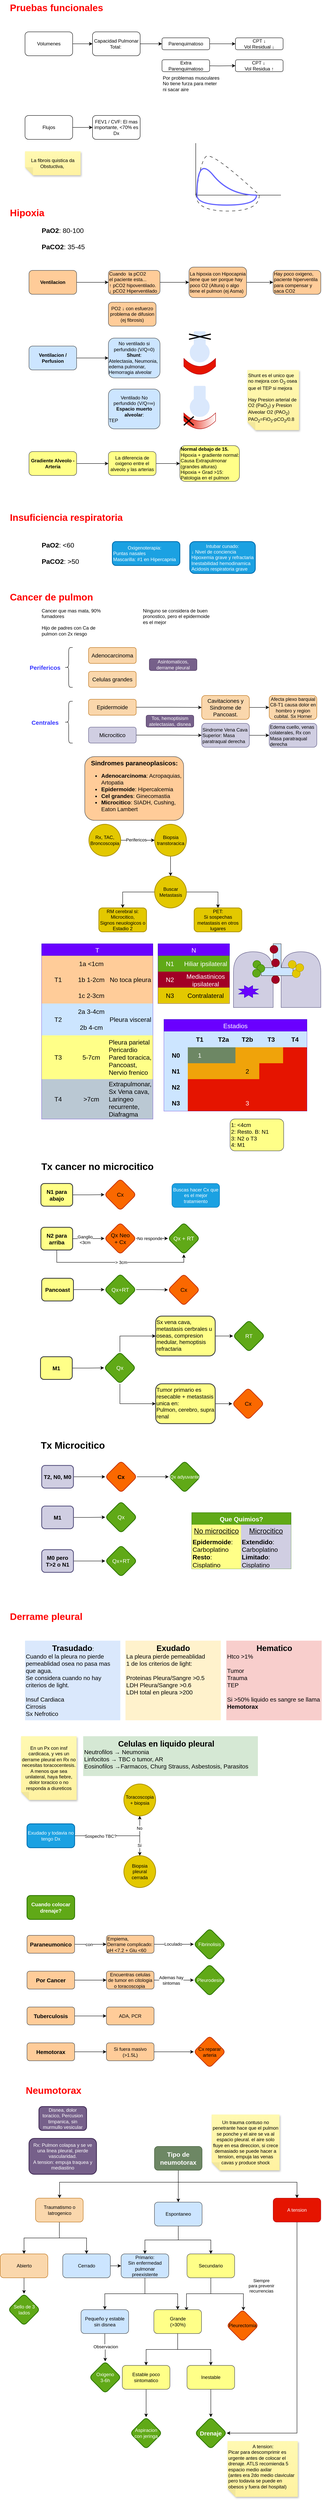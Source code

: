 <mxfile version="21.6.6" type="github">
  <diagram name="Page-1" id="M_UDVAVCjI6NykcnFUn3">
    <mxGraphModel dx="1230" dy="791" grid="1" gridSize="10" guides="1" tooltips="1" connect="1" arrows="1" fold="1" page="1" pageScale="1" pageWidth="850" pageHeight="1100" math="0" shadow="0">
      <root>
        <mxCell id="0" />
        <mxCell id="1" parent="0" />
        <mxCell id="sU-v4qAwtsRLPM2VlvNM-34" value="" style="ellipse;whiteSpace=wrap;html=1;aspect=fixed;fillColor=#dae8fc;strokeColor=none;" parent="1" vertex="1">
          <mxGeometry x="495" y="900" width="50" height="50" as="geometry" />
        </mxCell>
        <mxCell id="sU-v4qAwtsRLPM2VlvNM-1" value="Pruebas funcionales" style="text;strokeColor=none;fillColor=none;html=1;fontSize=24;fontStyle=1;verticalAlign=middle;align=left;fontColor=#FF0000;" parent="1" vertex="1">
          <mxGeometry x="40" y="40" width="100" height="40" as="geometry" />
        </mxCell>
        <mxCell id="sU-v4qAwtsRLPM2VlvNM-4" value="" style="edgeStyle=orthogonalEdgeStyle;rounded=0;orthogonalLoop=1;jettySize=auto;html=1;" parent="1" source="sU-v4qAwtsRLPM2VlvNM-2" target="sU-v4qAwtsRLPM2VlvNM-3" edge="1">
          <mxGeometry relative="1" as="geometry" />
        </mxCell>
        <mxCell id="sU-v4qAwtsRLPM2VlvNM-2" value="Volumenes" style="rounded=1;whiteSpace=wrap;html=1;" parent="1" vertex="1">
          <mxGeometry x="80" y="120" width="120" height="60" as="geometry" />
        </mxCell>
        <mxCell id="sU-v4qAwtsRLPM2VlvNM-6" value="" style="edgeStyle=orthogonalEdgeStyle;rounded=0;orthogonalLoop=1;jettySize=auto;html=1;" parent="1" source="sU-v4qAwtsRLPM2VlvNM-3" target="sU-v4qAwtsRLPM2VlvNM-5" edge="1">
          <mxGeometry relative="1" as="geometry" />
        </mxCell>
        <mxCell id="sU-v4qAwtsRLPM2VlvNM-3" value="Capacidad Pulmonar Total:&amp;nbsp;" style="rounded=1;whiteSpace=wrap;html=1;" parent="1" vertex="1">
          <mxGeometry x="250" y="120" width="120" height="60" as="geometry" />
        </mxCell>
        <mxCell id="sU-v4qAwtsRLPM2VlvNM-8" value="" style="edgeStyle=orthogonalEdgeStyle;rounded=0;orthogonalLoop=1;jettySize=auto;html=1;" parent="1" source="sU-v4qAwtsRLPM2VlvNM-5" target="sU-v4qAwtsRLPM2VlvNM-7" edge="1">
          <mxGeometry relative="1" as="geometry" />
        </mxCell>
        <mxCell id="sU-v4qAwtsRLPM2VlvNM-5" value="Parenquimatoso" style="rounded=1;whiteSpace=wrap;html=1;" parent="1" vertex="1">
          <mxGeometry x="425" y="135" width="120" height="30" as="geometry" />
        </mxCell>
        <mxCell id="sU-v4qAwtsRLPM2VlvNM-7" value="CPT ↓&lt;br&gt;Vol Residual ↓" style="rounded=1;whiteSpace=wrap;html=1;" parent="1" vertex="1">
          <mxGeometry x="610" y="135" width="120" height="30" as="geometry" />
        </mxCell>
        <mxCell id="sU-v4qAwtsRLPM2VlvNM-11" value="" style="edgeStyle=orthogonalEdgeStyle;rounded=0;orthogonalLoop=1;jettySize=auto;html=1;" parent="1" target="sU-v4qAwtsRLPM2VlvNM-10" edge="1">
          <mxGeometry relative="1" as="geometry">
            <mxPoint x="525" y="205" as="sourcePoint" />
          </mxGeometry>
        </mxCell>
        <mxCell id="sU-v4qAwtsRLPM2VlvNM-9" value="Extra Parenquimatoso" style="rounded=1;whiteSpace=wrap;html=1;" parent="1" vertex="1">
          <mxGeometry x="425" y="190" width="120" height="30" as="geometry" />
        </mxCell>
        <mxCell id="sU-v4qAwtsRLPM2VlvNM-10" value="CPT ↓&amp;nbsp;&lt;br&gt;Vol Residua ↑" style="rounded=1;whiteSpace=wrap;html=1;" parent="1" vertex="1">
          <mxGeometry x="610" y="190" width="120" height="30" as="geometry" />
        </mxCell>
        <mxCell id="sU-v4qAwtsRLPM2VlvNM-12" value="Por problemas musculares&lt;br&gt;No tiene furza para meter&lt;br&gt;ni sacar aire" style="text;html=1;align=left;verticalAlign=middle;resizable=0;points=[];autosize=1;strokeColor=none;fillColor=none;" parent="1" vertex="1">
          <mxGeometry x="425" y="220" width="170" height="60" as="geometry" />
        </mxCell>
        <mxCell id="sU-v4qAwtsRLPM2VlvNM-15" value="" style="edgeStyle=orthogonalEdgeStyle;rounded=0;orthogonalLoop=1;jettySize=auto;html=1;" parent="1" source="sU-v4qAwtsRLPM2VlvNM-13" target="sU-v4qAwtsRLPM2VlvNM-14" edge="1">
          <mxGeometry relative="1" as="geometry" />
        </mxCell>
        <mxCell id="sU-v4qAwtsRLPM2VlvNM-13" value="Flujos" style="rounded=1;whiteSpace=wrap;html=1;" parent="1" vertex="1">
          <mxGeometry x="80" y="330" width="120" height="60" as="geometry" />
        </mxCell>
        <mxCell id="sU-v4qAwtsRLPM2VlvNM-14" value="FEV1 / CVF: El mas importante, &amp;lt;70% es Dx" style="rounded=1;whiteSpace=wrap;html=1;" parent="1" vertex="1">
          <mxGeometry x="250" y="330" width="120" height="60" as="geometry" />
        </mxCell>
        <mxCell id="sU-v4qAwtsRLPM2VlvNM-20" value="" style="shape=partialRectangle;whiteSpace=wrap;html=1;bottom=0;right=0;fillColor=none;direction=north;container=0;" parent="1" vertex="1">
          <mxGeometry x="510" y="400" width="214" height="130" as="geometry" />
        </mxCell>
        <mxCell id="sU-v4qAwtsRLPM2VlvNM-21" value="" style="curved=1;endArrow=none;html=1;rounded=0;endFill=0;dashed=1;dashPattern=8 8;entryX=0;entryY=0.75;entryDx=0;entryDy=0;" parent="1" target="sU-v4qAwtsRLPM2VlvNM-20" edge="1">
          <mxGeometry width="50" height="50" relative="1" as="geometry">
            <mxPoint x="511" y="531" as="sourcePoint" />
            <mxPoint x="681" y="536" as="targetPoint" />
            <Array as="points">
              <mxPoint x="521" y="446" />
              <mxPoint x="551" y="420" />
            </Array>
          </mxGeometry>
        </mxCell>
        <mxCell id="sU-v4qAwtsRLPM2VlvNM-22" value="" style="shape=requiredInterface;html=1;verticalLabelPosition=bottom;sketch=0;direction=south;dashed=1;dashPattern=8 8;container=0;" parent="1" vertex="1">
          <mxGeometry x="511" y="530" width="159" height="40" as="geometry" />
        </mxCell>
        <mxCell id="sU-v4qAwtsRLPM2VlvNM-16" value="" style="curved=1;endArrow=none;html=1;rounded=0;snapToPoint=0;endFill=0;strokeColor=#6666FF;strokeWidth=3;" parent="1" edge="1">
          <mxGeometry width="50" height="50" relative="1" as="geometry">
            <mxPoint x="513" y="530" as="sourcePoint" />
            <mxPoint x="663" y="530" as="targetPoint" />
            <Array as="points">
              <mxPoint x="513" y="430" />
              <mxPoint x="594.818" y="530" />
            </Array>
          </mxGeometry>
        </mxCell>
        <mxCell id="sU-v4qAwtsRLPM2VlvNM-18" value="" style="shape=requiredInterface;html=1;verticalLabelPosition=bottom;sketch=0;direction=south;container=0;strokeColor=#6666FF;strokeWidth=3;" parent="1" vertex="1">
          <mxGeometry x="513" y="530" width="150" height="25" as="geometry" />
        </mxCell>
        <mxCell id="sU-v4qAwtsRLPM2VlvNM-23" value="La fibrois quistica da Obstuctiva,&amp;nbsp;" style="shape=note;whiteSpace=wrap;html=1;backgroundOutline=1;fontColor=#000000;darkOpacity=0.05;fillColor=#FFF9B2;strokeColor=none;fillStyle=solid;direction=west;gradientDirection=north;gradientColor=#FFF2A1;shadow=1;size=20;pointerEvents=1;" parent="1" vertex="1">
          <mxGeometry x="80" y="420" width="140" height="60" as="geometry" />
        </mxCell>
        <mxCell id="sU-v4qAwtsRLPM2VlvNM-26" value="" style="edgeStyle=orthogonalEdgeStyle;rounded=0;orthogonalLoop=1;jettySize=auto;html=1;" parent="1" source="sU-v4qAwtsRLPM2VlvNM-24" target="sU-v4qAwtsRLPM2VlvNM-25" edge="1">
          <mxGeometry relative="1" as="geometry" />
        </mxCell>
        <mxCell id="sU-v4qAwtsRLPM2VlvNM-24" value="Ventilacion" style="rounded=1;whiteSpace=wrap;html=1;fillColor=#ffcc99;strokeColor=#36393d;fontStyle=1" parent="1" vertex="1">
          <mxGeometry x="90" y="719" width="120" height="60" as="geometry" />
        </mxCell>
        <mxCell id="sU-v4qAwtsRLPM2VlvNM-48" value="" style="edgeStyle=orthogonalEdgeStyle;rounded=0;orthogonalLoop=1;jettySize=auto;html=1;" parent="1" source="sU-v4qAwtsRLPM2VlvNM-25" target="sU-v4qAwtsRLPM2VlvNM-47" edge="1">
          <mxGeometry relative="1" as="geometry" />
        </mxCell>
        <mxCell id="sU-v4qAwtsRLPM2VlvNM-25" value="Cuando&amp;nbsp; la pCO2&lt;br&gt;el paciente esta...&lt;br&gt;↑ pCO2 hipoventilado.&lt;br&gt;&lt;div style=&quot;&quot;&gt;&lt;span style=&quot;background-color: initial;&quot;&gt;↓ pCO2 Hiperventilado&lt;/span&gt;&lt;/div&gt;" style="rounded=1;whiteSpace=wrap;html=1;align=left;fillColor=#ffcc99;strokeColor=#36393d;" parent="1" vertex="1">
          <mxGeometry x="290" y="719" width="130" height="60" as="geometry" />
        </mxCell>
        <mxCell id="sU-v4qAwtsRLPM2VlvNM-27" value="PO2 ↓ con esfuerzo problema de difusion (ej fibrosis)" style="rounded=1;whiteSpace=wrap;html=1;fillColor=#ffcc99;strokeColor=#36393d;" parent="1" vertex="1">
          <mxGeometry x="290" y="799" width="120" height="60" as="geometry" />
        </mxCell>
        <mxCell id="sU-v4qAwtsRLPM2VlvNM-30" value="" style="edgeStyle=orthogonalEdgeStyle;rounded=0;orthogonalLoop=1;jettySize=auto;html=1;" parent="1" source="sU-v4qAwtsRLPM2VlvNM-28" target="sU-v4qAwtsRLPM2VlvNM-29" edge="1">
          <mxGeometry relative="1" as="geometry" />
        </mxCell>
        <mxCell id="sU-v4qAwtsRLPM2VlvNM-28" value="Ventilacion / Perfusion" style="rounded=1;whiteSpace=wrap;html=1;fillColor=#cce5ff;strokeColor=#36393d;fontStyle=1" parent="1" vertex="1">
          <mxGeometry x="90" y="909" width="120" height="60" as="geometry" />
        </mxCell>
        <mxCell id="sU-v4qAwtsRLPM2VlvNM-29" value="No ventilado si perfundido (V/Q=0)&lt;br&gt;&lt;b&gt;Shunt&lt;/b&gt;:&lt;br&gt;&lt;div style=&quot;text-align: left;&quot;&gt;&lt;span style=&quot;background-color: initial;&quot;&gt;Atelectasia, Neumonia, edema pulmonar, Hemorragia alveolar&lt;/span&gt;&lt;/div&gt;" style="rounded=1;whiteSpace=wrap;html=1;fillColor=#cce5ff;strokeColor=#36393d;" parent="1" vertex="1">
          <mxGeometry x="290" y="889" width="130" height="100" as="geometry" />
        </mxCell>
        <mxCell id="sU-v4qAwtsRLPM2VlvNM-31" value="" style="shape=dataStorage;whiteSpace=wrap;html=1;fixedSize=1;direction=north;fillColor=#e51400;strokeColor=#B20000;fontColor=#ffffff;" parent="1" vertex="1">
          <mxGeometry x="480" y="940" width="80" height="40" as="geometry" />
        </mxCell>
        <mxCell id="sU-v4qAwtsRLPM2VlvNM-33" value="" style="strokeWidth=1;html=1;shape=mxgraph.flowchart.delay;whiteSpace=wrap;direction=south;fillColor=#dae8fc;strokeColor=none;" parent="1" vertex="1">
          <mxGeometry x="505" y="872" width="30" height="70" as="geometry" />
        </mxCell>
        <mxCell id="sU-v4qAwtsRLPM2VlvNM-37" value="" style="shape=umlDestroy;whiteSpace=wrap;html=1;strokeWidth=3;targetShapes=umlLifeline;" parent="1" vertex="1">
          <mxGeometry x="493" y="879" width="55" height="13" as="geometry" />
        </mxCell>
        <mxCell id="sU-v4qAwtsRLPM2VlvNM-38" value="" style="ellipse;whiteSpace=wrap;html=1;aspect=fixed;fillColor=#dae8fc;strokeColor=none;" parent="1" vertex="1">
          <mxGeometry x="495" y="1037" width="50" height="50" as="geometry" />
        </mxCell>
        <mxCell id="sU-v4qAwtsRLPM2VlvNM-39" value="" style="shape=dataStorage;whiteSpace=wrap;html=1;fixedSize=1;direction=north;fillColor=#e51400;strokeColor=#B20000;fontColor=#ffffff;gradientColor=#FFFFFF;gradientDirection=south;" parent="1" vertex="1">
          <mxGeometry x="480" y="1077" width="80" height="40" as="geometry" />
        </mxCell>
        <mxCell id="sU-v4qAwtsRLPM2VlvNM-40" value="" style="strokeWidth=1;html=1;shape=mxgraph.flowchart.delay;whiteSpace=wrap;direction=south;fillColor=#dae8fc;strokeColor=none;" parent="1" vertex="1">
          <mxGeometry x="505" y="1009" width="30" height="70" as="geometry" />
        </mxCell>
        <mxCell id="sU-v4qAwtsRLPM2VlvNM-41" value="" style="shape=umlDestroy;whiteSpace=wrap;html=1;strokeWidth=3;targetShapes=umlLifeline;" parent="1" vertex="1">
          <mxGeometry x="480" y="1086" width="25" height="22" as="geometry" />
        </mxCell>
        <mxCell id="sU-v4qAwtsRLPM2VlvNM-42" value="Ventilado No perfundido (V/Q=∞)&lt;br&gt;&lt;b&gt;Espacio muerto alveolar&lt;/b&gt;:&lt;br&gt;&lt;div style=&quot;text-align: left;&quot;&gt;TEP&lt;/div&gt;" style="rounded=1;whiteSpace=wrap;html=1;fillColor=#cce5ff;strokeColor=#36393d;" parent="1" vertex="1">
          <mxGeometry x="290" y="1017" width="130" height="100" as="geometry" />
        </mxCell>
        <mxCell id="sU-v4qAwtsRLPM2VlvNM-43" value="Hipoxia" style="text;strokeColor=none;fillColor=none;html=1;fontSize=24;fontStyle=1;verticalAlign=middle;align=left;fontColor=#FF0000;" parent="1" vertex="1">
          <mxGeometry x="40" y="555" width="100" height="40" as="geometry" />
        </mxCell>
        <mxCell id="sU-v4qAwtsRLPM2VlvNM-46" value="Shunt es el unico que no mejora con O&lt;sub&gt;2 &lt;/sub&gt;osea que el TEP si mejora&lt;br&gt;&lt;br&gt;Hay Presion arterial de O2 (PaO&lt;sub&gt;2&lt;/sub&gt;) y Presion Alveolar O2 (PAO&lt;sub&gt;2&lt;/sub&gt;)&lt;br&gt;PAO&lt;sub&gt;2&lt;/sub&gt;=FiO&lt;sub&gt;2&lt;/sub&gt;-pCO&lt;sub&gt;2&lt;/sub&gt;/0.8" style="shape=note;whiteSpace=wrap;html=1;backgroundOutline=1;fontColor=#000000;darkOpacity=0.05;fillColor=#FFF9B2;strokeColor=none;fillStyle=solid;direction=west;gradientDirection=north;gradientColor=#FFF2A1;shadow=1;size=20;pointerEvents=1;verticalAlign=top;align=left;" parent="1" vertex="1">
          <mxGeometry x="640" y="969" width="130" height="151" as="geometry" />
        </mxCell>
        <mxCell id="sU-v4qAwtsRLPM2VlvNM-50" value="" style="edgeStyle=orthogonalEdgeStyle;rounded=0;orthogonalLoop=1;jettySize=auto;html=1;" parent="1" source="sU-v4qAwtsRLPM2VlvNM-47" target="sU-v4qAwtsRLPM2VlvNM-49" edge="1">
          <mxGeometry relative="1" as="geometry" />
        </mxCell>
        <mxCell id="sU-v4qAwtsRLPM2VlvNM-47" value="La hipoxia con Hipocapnia tiene que ser porque hay poco O2 (Altura) o algo tiene el pulmon (ej Asma)" style="whiteSpace=wrap;html=1;align=left;rounded=1;fillColor=#ffcc99;strokeColor=#36393d;" parent="1" vertex="1">
          <mxGeometry x="493" y="710.75" width="145" height="76.5" as="geometry" />
        </mxCell>
        <mxCell id="sU-v4qAwtsRLPM2VlvNM-49" value="Hay poco oxigeno, paciente hiperventila para compensar y saca CO2" style="whiteSpace=wrap;html=1;align=left;rounded=1;fillColor=#ffcc99;strokeColor=#36393d;" parent="1" vertex="1">
          <mxGeometry x="705" y="719" width="120" height="60" as="geometry" />
        </mxCell>
        <mxCell id="sU-v4qAwtsRLPM2VlvNM-53" value="" style="edgeStyle=orthogonalEdgeStyle;rounded=0;orthogonalLoop=1;jettySize=auto;html=1;" parent="1" source="sU-v4qAwtsRLPM2VlvNM-51" target="sU-v4qAwtsRLPM2VlvNM-52" edge="1">
          <mxGeometry relative="1" as="geometry" />
        </mxCell>
        <mxCell id="sU-v4qAwtsRLPM2VlvNM-51" value="Gradiente Alveolo - Arteria" style="rounded=1;whiteSpace=wrap;html=1;fillColor=#ffff88;strokeColor=#36393d;fontStyle=1" parent="1" vertex="1">
          <mxGeometry x="90" y="1174" width="120" height="60" as="geometry" />
        </mxCell>
        <mxCell id="sU-v4qAwtsRLPM2VlvNM-55" value="" style="edgeStyle=orthogonalEdgeStyle;rounded=0;orthogonalLoop=1;jettySize=auto;html=1;" parent="1" source="sU-v4qAwtsRLPM2VlvNM-52" target="sU-v4qAwtsRLPM2VlvNM-54" edge="1">
          <mxGeometry relative="1" as="geometry" />
        </mxCell>
        <mxCell id="sU-v4qAwtsRLPM2VlvNM-52" value="La diferencia de oxigeno entre el alveolo y las arterias" style="rounded=1;whiteSpace=wrap;html=1;fillColor=#ffff88;strokeColor=#36393d;" parent="1" vertex="1">
          <mxGeometry x="290" y="1174" width="120" height="60" as="geometry" />
        </mxCell>
        <mxCell id="sU-v4qAwtsRLPM2VlvNM-54" value="&lt;b&gt;Normal debajo de 15.&lt;br&gt;&lt;/b&gt;Hipoxia + gradiente normal: Causa Extrapulmonar (grandes alturas)&lt;br&gt;Hipoxia + Grad &amp;gt;15: Patologia en el pulmon" style="rounded=1;whiteSpace=wrap;html=1;align=left;fillColor=#ffff88;strokeColor=#36393d;" parent="1" vertex="1">
          <mxGeometry x="470" y="1159" width="150" height="90" as="geometry" />
        </mxCell>
        <mxCell id="sU-v4qAwtsRLPM2VlvNM-57" value="&lt;b&gt;PaO2&lt;/b&gt;: 80-100&lt;br&gt;&lt;br style=&quot;font-size: 17px;&quot;&gt;&lt;b&gt;PaCO2&lt;/b&gt;: 35-45" style="rounded=1;whiteSpace=wrap;html=1;align=left;fontSize=17;strokeColor=none;" parent="1" vertex="1">
          <mxGeometry x="120" y="610" width="120" height="60" as="geometry" />
        </mxCell>
        <mxCell id="sU-v4qAwtsRLPM2VlvNM-58" value="Insuficiencia respiratoria" style="text;strokeColor=none;fillColor=none;html=1;fontSize=24;fontStyle=1;verticalAlign=middle;align=left;fontColor=#FF0000;" parent="1" vertex="1">
          <mxGeometry x="40" y="1320" width="100" height="40" as="geometry" />
        </mxCell>
        <mxCell id="sU-v4qAwtsRLPM2VlvNM-61" value="&lt;b&gt;PaO2&lt;/b&gt;: &amp;lt;60&lt;br&gt;&lt;br style=&quot;font-size: 17px;&quot;&gt;&lt;b&gt;PaCO2&lt;/b&gt;: &amp;gt;50" style="rounded=1;whiteSpace=wrap;html=1;align=left;fontSize=17;strokeColor=none;" parent="1" vertex="1">
          <mxGeometry x="120" y="1400" width="120" height="60" as="geometry" />
        </mxCell>
        <mxCell id="sU-v4qAwtsRLPM2VlvNM-62" value="&lt;div style=&quot;text-align: center;&quot;&gt;&lt;span style=&quot;background-color: initial;&quot;&gt;Oxigenoterapia:&lt;/span&gt;&lt;/div&gt;Puntas nasales&lt;br&gt;Mascarilla: #1 en Hipercapnia" style="rounded=1;whiteSpace=wrap;html=1;align=left;fillColor=#1ba1e2;fontColor=#ffffff;strokeColor=#006EAF;strokeWidth=2;" parent="1" vertex="1">
          <mxGeometry x="300" y="1400" width="170" height="60" as="geometry" />
        </mxCell>
        <mxCell id="sU-v4qAwtsRLPM2VlvNM-63" value="Intubar cunado:&lt;br&gt;&lt;div style=&quot;text-align: left;&quot;&gt;&lt;span style=&quot;background-color: initial;&quot;&gt;↓ Nivel de conciencia&lt;/span&gt;&lt;/div&gt;&lt;div style=&quot;text-align: left;&quot;&gt;&lt;span style=&quot;background-color: initial;&quot;&gt;Hipoxemia grave y refractaria&lt;/span&gt;&lt;/div&gt;&lt;div style=&quot;text-align: left;&quot;&gt;&lt;span style=&quot;background-color: initial;&quot;&gt;Inestabilidad hemodinamica&lt;/span&gt;&lt;/div&gt;&lt;div style=&quot;text-align: left;&quot;&gt;&lt;span style=&quot;background-color: initial;&quot;&gt;Acidosis respiratoria grave&lt;/span&gt;&lt;/div&gt;" style="rounded=1;whiteSpace=wrap;html=1;fillColor=#1ba1e2;fontColor=#ffffff;strokeColor=#006EAF;strokeWidth=2;" parent="1" vertex="1">
          <mxGeometry x="495" y="1400" width="165" height="80" as="geometry" />
        </mxCell>
        <mxCell id="sU-v4qAwtsRLPM2VlvNM-64" value="Cancer de pulmon" style="text;strokeColor=none;fillColor=none;html=1;fontSize=24;fontStyle=1;verticalAlign=middle;align=left;fontColor=#FF0000;" parent="1" vertex="1">
          <mxGeometry x="40" y="1520" width="100" height="40" as="geometry" />
        </mxCell>
        <mxCell id="sU-v4qAwtsRLPM2VlvNM-68" value="Adenocarcinoma" style="rounded=1;whiteSpace=wrap;html=1;fontSize=14;fillColor=#fad7ac;strokeColor=#b46504;" parent="1" vertex="1">
          <mxGeometry x="240" y="1666" width="120" height="40" as="geometry" />
        </mxCell>
        <mxCell id="sU-v4qAwtsRLPM2VlvNM-73" value="" style="edgeStyle=orthogonalEdgeStyle;rounded=0;orthogonalLoop=1;jettySize=auto;html=1;" parent="1" source="sU-v4qAwtsRLPM2VlvNM-69" target="sU-v4qAwtsRLPM2VlvNM-72" edge="1">
          <mxGeometry relative="1" as="geometry" />
        </mxCell>
        <mxCell id="sU-v4qAwtsRLPM2VlvNM-69" value="Epidermoide" style="rounded=1;whiteSpace=wrap;html=1;fontSize=14;fillColor=#fad7ac;strokeColor=#b46504;" parent="1" vertex="1">
          <mxGeometry x="240" y="1796" width="120" height="40" as="geometry" />
        </mxCell>
        <mxCell id="sU-v4qAwtsRLPM2VlvNM-70" value="Celulas grandes" style="rounded=1;whiteSpace=wrap;html=1;fontSize=14;fillColor=#fad7ac;strokeColor=#b46504;" parent="1" vertex="1">
          <mxGeometry x="240" y="1726" width="120" height="40" as="geometry" />
        </mxCell>
        <mxCell id="Sj-hr3UklDrpazf8FQOq-10" value="" style="edgeStyle=orthogonalEdgeStyle;rounded=0;orthogonalLoop=1;jettySize=auto;html=1;" parent="1" source="sU-v4qAwtsRLPM2VlvNM-71" target="Sj-hr3UklDrpazf8FQOq-3" edge="1">
          <mxGeometry relative="1" as="geometry" />
        </mxCell>
        <mxCell id="sU-v4qAwtsRLPM2VlvNM-71" value="Microcitico" style="rounded=1;whiteSpace=wrap;html=1;fontSize=14;fillColor=#d0cee2;strokeColor=#56517e;" parent="1" vertex="1">
          <mxGeometry x="240" y="1866" width="120" height="40" as="geometry" />
        </mxCell>
        <mxCell id="Sj-hr3UklDrpazf8FQOq-14" value="" style="edgeStyle=orthogonalEdgeStyle;rounded=0;orthogonalLoop=1;jettySize=auto;html=1;" parent="1" source="sU-v4qAwtsRLPM2VlvNM-72" target="Sj-hr3UklDrpazf8FQOq-13" edge="1">
          <mxGeometry relative="1" as="geometry" />
        </mxCell>
        <mxCell id="sU-v4qAwtsRLPM2VlvNM-72" value="Cavitaciones y Sindrome de Pancoast." style="whiteSpace=wrap;html=1;fontSize=14;fillColor=#fad7ac;strokeColor=#b46504;rounded=1;" parent="1" vertex="1">
          <mxGeometry x="525" y="1786.5" width="120" height="60" as="geometry" />
        </mxCell>
        <mxCell id="Sj-hr3UklDrpazf8FQOq-1" value="&lt;b style=&quot;font-size: 16px;&quot;&gt;&lt;font style=&quot;font-size: 16px;&quot;&gt;Sindromes paraneoplasicos:&lt;br&gt;&lt;/font&gt;&lt;/b&gt;&lt;div style=&quot;text-align: left; font-size: 14px;&quot;&gt;&lt;ul&gt;&lt;li&gt;&lt;span style=&quot;background-color: initial;&quot;&gt;&lt;font style=&quot;font-size: 14px;&quot;&gt;&lt;b&gt;Adenocarcinoma&lt;/b&gt;: Acropaquias, Artopatia&lt;/font&gt;&lt;/span&gt;&lt;/li&gt;&lt;li&gt;&lt;span style=&quot;background-color: initial;&quot;&gt;&lt;font style=&quot;font-size: 14px;&quot;&gt;&lt;b&gt;Epidermoide&lt;/b&gt;: Hipercalcemia&lt;/font&gt;&lt;/span&gt;&lt;/li&gt;&lt;li&gt;&lt;span style=&quot;background-color: initial;&quot;&gt;&lt;font style=&quot;font-size: 14px;&quot;&gt;&lt;b&gt;Cel grandes&lt;/b&gt;: Ginecomastia&lt;/font&gt;&lt;/span&gt;&lt;/li&gt;&lt;li&gt;&lt;span style=&quot;background-color: initial;&quot;&gt;&lt;font style=&quot;font-size: 14px;&quot;&gt;&lt;b&gt;Microcitico&lt;/b&gt;: SIADH, Cushing, Eaton Lambert&lt;/font&gt;&lt;/span&gt;&lt;/li&gt;&lt;/ul&gt;&lt;/div&gt;" style="rounded=1;whiteSpace=wrap;html=1;verticalAlign=top;fillColor=#ffcc99;strokeColor=#36393d;" parent="1" vertex="1">
          <mxGeometry x="230.5" y="1940" width="249" height="160" as="geometry" />
        </mxCell>
        <mxCell id="Sj-hr3UklDrpazf8FQOq-12" value="" style="edgeStyle=orthogonalEdgeStyle;rounded=0;orthogonalLoop=1;jettySize=auto;html=1;" parent="1" source="Sj-hr3UklDrpazf8FQOq-3" target="Sj-hr3UklDrpazf8FQOq-11" edge="1">
          <mxGeometry relative="1" as="geometry" />
        </mxCell>
        <mxCell id="Sj-hr3UklDrpazf8FQOq-3" value="Sindrome Vena Cava Superior: Masa paratraqual derecha" style="rounded=1;whiteSpace=wrap;html=1;align=left;fillColor=#d0cee2;strokeColor=#56517e;" parent="1" vertex="1">
          <mxGeometry x="525" y="1856.5" width="120" height="60" as="geometry" />
        </mxCell>
        <mxCell id="Sj-hr3UklDrpazf8FQOq-4" value="Tos, hemoptisism atelectasias, disnea" style="rounded=1;whiteSpace=wrap;html=1;fillColor=#76608a;fontColor=#ffffff;strokeColor=#432D57;" parent="1" vertex="1">
          <mxGeometry x="385" y="1836" width="120" height="30" as="geometry" />
        </mxCell>
        <mxCell id="Sj-hr3UklDrpazf8FQOq-5" value="" style="shape=curlyBracket;whiteSpace=wrap;html=1;rounded=1;labelPosition=left;verticalLabelPosition=middle;align=right;verticalAlign=middle;" parent="1" vertex="1">
          <mxGeometry x="180" y="1666" width="20" height="100" as="geometry" />
        </mxCell>
        <mxCell id="Sj-hr3UklDrpazf8FQOq-6" value="" style="shape=curlyBracket;whiteSpace=wrap;html=1;rounded=1;labelPosition=left;verticalLabelPosition=middle;align=right;verticalAlign=middle;" parent="1" vertex="1">
          <mxGeometry x="180" y="1801" width="20" height="105" as="geometry" />
        </mxCell>
        <mxCell id="Sj-hr3UklDrpazf8FQOq-7" value="Perifericos" style="text;html=1;align=center;verticalAlign=middle;resizable=0;points=[];autosize=1;strokeColor=none;fillColor=none;fontSize=15;fontStyle=1;fontColor=#3333FF;" parent="1" vertex="1">
          <mxGeometry x="80" y="1701" width="100" height="30" as="geometry" />
        </mxCell>
        <mxCell id="Sj-hr3UklDrpazf8FQOq-8" value="Centrales" style="text;html=1;align=center;verticalAlign=middle;resizable=0;points=[];autosize=1;strokeColor=none;fillColor=none;fontSize=15;fontStyle=1;fontColor=#3333FF;" parent="1" vertex="1">
          <mxGeometry x="85" y="1838.5" width="90" height="30" as="geometry" />
        </mxCell>
        <mxCell id="Sj-hr3UklDrpazf8FQOq-9" value="Asintomaticos, derrame pleural" style="rounded=1;whiteSpace=wrap;html=1;fillColor=#76608a;fontColor=#ffffff;strokeColor=#432D57;" parent="1" vertex="1">
          <mxGeometry x="393" y="1694" width="120" height="30" as="geometry" />
        </mxCell>
        <mxCell id="Sj-hr3UklDrpazf8FQOq-11" value="Edema cuello, venas colaterales, Rx con Masa paratraqual derecha" style="rounded=1;whiteSpace=wrap;html=1;align=left;fillColor=#d0cee2;strokeColor=#56517e;" parent="1" vertex="1">
          <mxGeometry x="695" y="1856.5" width="120" height="60" as="geometry" />
        </mxCell>
        <mxCell id="Sj-hr3UklDrpazf8FQOq-13" value="Afecta plexo barquial C8-T1 causa dolor en hombro y region cubital. Sx Horner" style="whiteSpace=wrap;html=1;fontSize=12;fillColor=#fad7ac;strokeColor=#b46504;rounded=1;" parent="1" vertex="1">
          <mxGeometry x="695" y="1786.5" width="120" height="60" as="geometry" />
        </mxCell>
        <mxCell id="Sj-hr3UklDrpazf8FQOq-15" value="Cancer que mas mata, 90% fumadores&lt;br&gt;&lt;br&gt;Hijo de padres con Ca de pulmon con 2x riesgo&lt;br&gt;&lt;br&gt;" style="rounded=1;whiteSpace=wrap;html=1;verticalAlign=top;align=left;strokeColor=none;" parent="1" vertex="1">
          <mxGeometry x="120" y="1560" width="175" height="80" as="geometry" />
        </mxCell>
        <mxCell id="Sj-hr3UklDrpazf8FQOq-16" value="Ninguno se considera de buen pronostico, pero el epidermoide es el mejor" style="rounded=1;whiteSpace=wrap;html=1;verticalAlign=top;align=left;strokeColor=none;" parent="1" vertex="1">
          <mxGeometry x="375" y="1560" width="175" height="80" as="geometry" />
        </mxCell>
        <mxCell id="Dt5ZlS1eIxX-C3ux1ST1-5" value="" style="edgeStyle=orthogonalEdgeStyle;rounded=0;orthogonalLoop=1;jettySize=auto;html=1;" parent="1" source="Dt5ZlS1eIxX-C3ux1ST1-3" target="Dt5ZlS1eIxX-C3ux1ST1-4" edge="1">
          <mxGeometry relative="1" as="geometry" />
        </mxCell>
        <mxCell id="Dt5ZlS1eIxX-C3ux1ST1-6" value="Perifericos" style="edgeLabel;html=1;align=center;verticalAlign=middle;resizable=0;points=[];" parent="Dt5ZlS1eIxX-C3ux1ST1-5" vertex="1" connectable="0">
          <mxGeometry x="-0.102" relative="1" as="geometry">
            <mxPoint y="-1" as="offset" />
          </mxGeometry>
        </mxCell>
        <mxCell id="Dt5ZlS1eIxX-C3ux1ST1-3" value="Rx, TAC, Broncoscopia" style="ellipse;whiteSpace=wrap;html=1;aspect=fixed;fillColor=#e3c800;fontColor=#000000;strokeColor=#B09500;strokeWidth=2;" parent="1" vertex="1">
          <mxGeometry x="241" y="2110" width="80" height="80" as="geometry" />
        </mxCell>
        <mxCell id="Dt5ZlS1eIxX-C3ux1ST1-8" value="" style="edgeStyle=orthogonalEdgeStyle;rounded=0;orthogonalLoop=1;jettySize=auto;html=1;" parent="1" source="Dt5ZlS1eIxX-C3ux1ST1-4" target="Dt5ZlS1eIxX-C3ux1ST1-7" edge="1">
          <mxGeometry relative="1" as="geometry" />
        </mxCell>
        <mxCell id="Dt5ZlS1eIxX-C3ux1ST1-4" value="Biopsia transtoracica" style="ellipse;whiteSpace=wrap;html=1;aspect=fixed;fillColor=#e3c800;fontColor=#000000;strokeColor=#B09500;strokeWidth=2;" parent="1" vertex="1">
          <mxGeometry x="406.5" y="2110" width="80" height="80" as="geometry" />
        </mxCell>
        <mxCell id="Dt5ZlS1eIxX-C3ux1ST1-72" style="edgeStyle=orthogonalEdgeStyle;rounded=0;orthogonalLoop=1;jettySize=auto;html=1;entryX=0.5;entryY=0;entryDx=0;entryDy=0;" parent="1" source="Dt5ZlS1eIxX-C3ux1ST1-7" target="Dt5ZlS1eIxX-C3ux1ST1-10" edge="1">
          <mxGeometry relative="1" as="geometry" />
        </mxCell>
        <mxCell id="Dt5ZlS1eIxX-C3ux1ST1-73" style="edgeStyle=orthogonalEdgeStyle;rounded=0;orthogonalLoop=1;jettySize=auto;html=1;entryX=0.5;entryY=0;entryDx=0;entryDy=0;" parent="1" source="Dt5ZlS1eIxX-C3ux1ST1-7" target="Dt5ZlS1eIxX-C3ux1ST1-11" edge="1">
          <mxGeometry relative="1" as="geometry" />
        </mxCell>
        <mxCell id="Dt5ZlS1eIxX-C3ux1ST1-7" value="Buscar Metastasis" style="ellipse;whiteSpace=wrap;html=1;fillColor=#e3c800;fontColor=#000000;strokeColor=#B09500;strokeWidth=2;" parent="1" vertex="1">
          <mxGeometry x="406.5" y="2240" width="80" height="80" as="geometry" />
        </mxCell>
        <mxCell id="Dt5ZlS1eIxX-C3ux1ST1-10" value="RM cerebral si:&lt;br&gt;Microcitico,&lt;br&gt;Signos neuologicos o Estadio 2" style="rounded=1;whiteSpace=wrap;html=1;fillColor=#e3c800;fontColor=#000000;strokeColor=#B09500;strokeWidth=2;" parent="1" vertex="1">
          <mxGeometry x="266" y="2320" width="120" height="60" as="geometry" />
        </mxCell>
        <mxCell id="Dt5ZlS1eIxX-C3ux1ST1-11" value="PET:&lt;br&gt;Si sospechas metastasis en otros lugares" style="rounded=1;whiteSpace=wrap;html=1;fillColor=#e3c800;fontColor=#000000;strokeColor=#B09500;strokeWidth=2;" parent="1" vertex="1">
          <mxGeometry x="506" y="2320" width="120" height="60" as="geometry" />
        </mxCell>
        <mxCell id="Dt5ZlS1eIxX-C3ux1ST1-12" value="T" style="shape=table;startSize=30;container=1;collapsible=0;childLayout=tableLayout;strokeColor=#3700CC;fontSize=16;swimlaneFillColor=none;perimeterSpacing=1;fillColor=#6a00ff;fontColor=#ffffff;" parent="1" vertex="1">
          <mxGeometry x="122" y="2410" width="280" height="440" as="geometry" />
        </mxCell>
        <mxCell id="Dt5ZlS1eIxX-C3ux1ST1-13" value="" style="shape=tableRow;horizontal=0;startSize=0;swimlaneHead=0;swimlaneBody=0;strokeColor=inherit;top=0;left=0;bottom=0;right=0;collapsible=0;dropTarget=0;fillColor=none;points=[[0,0.5],[1,0.5]];portConstraint=eastwest;fontSize=16;" parent="Dt5ZlS1eIxX-C3ux1ST1-12" vertex="1">
          <mxGeometry y="30" width="280" height="40" as="geometry" />
        </mxCell>
        <mxCell id="Dt5ZlS1eIxX-C3ux1ST1-14" value="T1" style="shape=partialRectangle;html=1;whiteSpace=wrap;connectable=0;strokeColor=#36393d;overflow=hidden;fillColor=#ffcc99;top=0;left=0;bottom=0;right=0;pointerEvents=1;fontSize=16;rowspan=3;colspan=1;perimeterSpacing=2;" parent="Dt5ZlS1eIxX-C3ux1ST1-13" vertex="1">
          <mxGeometry width="83" height="120" as="geometry">
            <mxRectangle width="83" height="40" as="alternateBounds" />
          </mxGeometry>
        </mxCell>
        <mxCell id="Dt5ZlS1eIxX-C3ux1ST1-15" value="1a &amp;lt;1cm" style="shape=partialRectangle;html=1;whiteSpace=wrap;connectable=0;strokeColor=#36393d;overflow=hidden;fillColor=#ffcc99;top=0;left=0;bottom=0;right=0;pointerEvents=1;fontSize=16;perimeterSpacing=2;" parent="Dt5ZlS1eIxX-C3ux1ST1-13" vertex="1">
          <mxGeometry x="83" width="84" height="40" as="geometry">
            <mxRectangle width="84" height="40" as="alternateBounds" />
          </mxGeometry>
        </mxCell>
        <mxCell id="Dt5ZlS1eIxX-C3ux1ST1-16" value="No toca pleura" style="shape=partialRectangle;html=1;whiteSpace=wrap;connectable=0;strokeColor=#36393d;overflow=hidden;fillColor=#ffcc99;top=0;left=0;bottom=0;right=0;pointerEvents=1;fontSize=16;rowspan=3;colspan=1;perimeterSpacing=2;" parent="Dt5ZlS1eIxX-C3ux1ST1-13" vertex="1">
          <mxGeometry x="167" width="113" height="120" as="geometry">
            <mxRectangle width="113" height="40" as="alternateBounds" />
          </mxGeometry>
        </mxCell>
        <mxCell id="Dt5ZlS1eIxX-C3ux1ST1-17" value="" style="shape=tableRow;horizontal=0;startSize=0;swimlaneHead=0;swimlaneBody=0;strokeColor=inherit;top=0;left=0;bottom=0;right=0;collapsible=0;dropTarget=0;fillColor=none;points=[[0,0.5],[1,0.5]];portConstraint=eastwest;fontSize=16;" parent="Dt5ZlS1eIxX-C3ux1ST1-12" vertex="1">
          <mxGeometry y="70" width="280" height="40" as="geometry" />
        </mxCell>
        <mxCell id="Dt5ZlS1eIxX-C3ux1ST1-18" value="" style="shape=partialRectangle;html=1;whiteSpace=wrap;connectable=0;strokeColor=#36393d;overflow=hidden;fillColor=#ffcc99;top=0;left=0;bottom=0;right=0;pointerEvents=1;fontSize=16;" parent="Dt5ZlS1eIxX-C3ux1ST1-17" vertex="1" visible="0">
          <mxGeometry width="83" height="40" as="geometry">
            <mxRectangle width="83" height="40" as="alternateBounds" />
          </mxGeometry>
        </mxCell>
        <mxCell id="Dt5ZlS1eIxX-C3ux1ST1-19" value="1b 1-2cm" style="shape=partialRectangle;html=1;whiteSpace=wrap;connectable=0;strokeColor=#36393d;overflow=hidden;fillColor=#ffcc99;top=0;left=0;bottom=0;right=0;pointerEvents=1;fontSize=16;" parent="Dt5ZlS1eIxX-C3ux1ST1-17" vertex="1">
          <mxGeometry x="83" width="84" height="40" as="geometry">
            <mxRectangle width="84" height="40" as="alternateBounds" />
          </mxGeometry>
        </mxCell>
        <mxCell id="Dt5ZlS1eIxX-C3ux1ST1-20" value="" style="shape=partialRectangle;html=1;whiteSpace=wrap;connectable=0;strokeColor=inherit;overflow=hidden;fillColor=none;top=0;left=0;bottom=0;right=0;pointerEvents=1;fontSize=16;" parent="Dt5ZlS1eIxX-C3ux1ST1-17" vertex="1" visible="0">
          <mxGeometry x="167" width="113" height="40" as="geometry">
            <mxRectangle width="113" height="40" as="alternateBounds" />
          </mxGeometry>
        </mxCell>
        <mxCell id="Dt5ZlS1eIxX-C3ux1ST1-21" value="" style="shape=tableRow;horizontal=0;startSize=0;swimlaneHead=0;swimlaneBody=0;strokeColor=inherit;top=0;left=0;bottom=0;right=0;collapsible=0;dropTarget=0;fillColor=none;points=[[0,0.5],[1,0.5]];portConstraint=eastwest;fontSize=16;" parent="Dt5ZlS1eIxX-C3ux1ST1-12" vertex="1">
          <mxGeometry y="110" width="280" height="40" as="geometry" />
        </mxCell>
        <mxCell id="Dt5ZlS1eIxX-C3ux1ST1-22" value="" style="shape=partialRectangle;html=1;whiteSpace=wrap;connectable=0;strokeColor=#b46504;overflow=hidden;fillColor=#fad7ac;top=0;left=0;bottom=0;right=0;pointerEvents=1;fontSize=16;" parent="Dt5ZlS1eIxX-C3ux1ST1-21" vertex="1" visible="0">
          <mxGeometry width="83" height="40" as="geometry">
            <mxRectangle width="83" height="40" as="alternateBounds" />
          </mxGeometry>
        </mxCell>
        <mxCell id="Dt5ZlS1eIxX-C3ux1ST1-23" value="1c 2-3cm" style="shape=partialRectangle;html=1;whiteSpace=wrap;connectable=0;strokeColor=#36393d;overflow=hidden;fillColor=#ffcc99;top=0;left=0;bottom=0;right=0;pointerEvents=1;fontSize=16;" parent="Dt5ZlS1eIxX-C3ux1ST1-21" vertex="1">
          <mxGeometry x="83" width="84" height="40" as="geometry">
            <mxRectangle width="84" height="40" as="alternateBounds" />
          </mxGeometry>
        </mxCell>
        <mxCell id="Dt5ZlS1eIxX-C3ux1ST1-24" value="" style="shape=partialRectangle;html=1;whiteSpace=wrap;connectable=0;strokeColor=inherit;overflow=hidden;fillColor=none;top=0;left=0;bottom=0;right=0;pointerEvents=1;fontSize=16;" parent="Dt5ZlS1eIxX-C3ux1ST1-21" vertex="1" visible="0">
          <mxGeometry x="167" width="113" height="40" as="geometry">
            <mxRectangle width="113" height="40" as="alternateBounds" />
          </mxGeometry>
        </mxCell>
        <mxCell id="Dt5ZlS1eIxX-C3ux1ST1-28" style="shape=tableRow;horizontal=0;startSize=0;swimlaneHead=0;swimlaneBody=0;strokeColor=inherit;top=0;left=0;bottom=0;right=0;collapsible=0;dropTarget=0;fillColor=none;points=[[0,0.5],[1,0.5]];portConstraint=eastwest;fontSize=16;" parent="Dt5ZlS1eIxX-C3ux1ST1-12" vertex="1">
          <mxGeometry y="150" width="280" height="40" as="geometry" />
        </mxCell>
        <mxCell id="Dt5ZlS1eIxX-C3ux1ST1-29" value="T2" style="shape=partialRectangle;html=1;whiteSpace=wrap;connectable=0;strokeColor=#36393d;overflow=hidden;fillColor=#cce5ff;top=0;left=0;bottom=0;right=0;pointerEvents=1;fontSize=16;rowspan=2;colspan=1;" parent="Dt5ZlS1eIxX-C3ux1ST1-28" vertex="1">
          <mxGeometry width="83" height="80" as="geometry">
            <mxRectangle width="83" height="40" as="alternateBounds" />
          </mxGeometry>
        </mxCell>
        <mxCell id="Dt5ZlS1eIxX-C3ux1ST1-30" value="2a 3-4cm" style="shape=partialRectangle;html=1;whiteSpace=wrap;connectable=0;strokeColor=#36393d;overflow=hidden;fillColor=#cce5ff;top=0;left=0;bottom=0;right=0;pointerEvents=1;fontSize=16;" parent="Dt5ZlS1eIxX-C3ux1ST1-28" vertex="1">
          <mxGeometry x="83" width="84" height="40" as="geometry">
            <mxRectangle width="84" height="40" as="alternateBounds" />
          </mxGeometry>
        </mxCell>
        <mxCell id="Dt5ZlS1eIxX-C3ux1ST1-31" value="Pleura visceral" style="shape=partialRectangle;html=1;whiteSpace=wrap;connectable=0;strokeColor=#36393d;overflow=hidden;fillColor=#cce5ff;top=0;left=0;bottom=0;right=0;pointerEvents=1;fontSize=16;rowspan=2;colspan=1;" parent="Dt5ZlS1eIxX-C3ux1ST1-28" vertex="1">
          <mxGeometry x="167" width="113" height="80" as="geometry">
            <mxRectangle width="113" height="40" as="alternateBounds" />
          </mxGeometry>
        </mxCell>
        <mxCell id="Dt5ZlS1eIxX-C3ux1ST1-32" style="shape=tableRow;horizontal=0;startSize=0;swimlaneHead=0;swimlaneBody=0;strokeColor=inherit;top=0;left=0;bottom=0;right=0;collapsible=0;dropTarget=0;fillColor=none;points=[[0,0.5],[1,0.5]];portConstraint=eastwest;fontSize=16;" parent="Dt5ZlS1eIxX-C3ux1ST1-12" vertex="1">
          <mxGeometry y="190" width="280" height="40" as="geometry" />
        </mxCell>
        <mxCell id="Dt5ZlS1eIxX-C3ux1ST1-33" style="shape=partialRectangle;html=1;whiteSpace=wrap;connectable=0;strokeColor=inherit;overflow=hidden;fillColor=none;top=0;left=0;bottom=0;right=0;pointerEvents=1;fontSize=16;" parent="Dt5ZlS1eIxX-C3ux1ST1-32" vertex="1" visible="0">
          <mxGeometry width="83" height="40" as="geometry">
            <mxRectangle width="83" height="40" as="alternateBounds" />
          </mxGeometry>
        </mxCell>
        <mxCell id="Dt5ZlS1eIxX-C3ux1ST1-34" value="2b 4-cm" style="shape=partialRectangle;html=1;whiteSpace=wrap;connectable=0;strokeColor=#36393d;overflow=hidden;fillColor=#cce5ff;top=0;left=0;bottom=0;right=0;pointerEvents=1;fontSize=16;" parent="Dt5ZlS1eIxX-C3ux1ST1-32" vertex="1">
          <mxGeometry x="83" width="84" height="40" as="geometry">
            <mxRectangle width="84" height="40" as="alternateBounds" />
          </mxGeometry>
        </mxCell>
        <mxCell id="Dt5ZlS1eIxX-C3ux1ST1-35" style="shape=partialRectangle;html=1;whiteSpace=wrap;connectable=0;strokeColor=inherit;overflow=hidden;fillColor=none;top=0;left=0;bottom=0;right=0;pointerEvents=1;fontSize=16;" parent="Dt5ZlS1eIxX-C3ux1ST1-32" vertex="1" visible="0">
          <mxGeometry x="167" width="113" height="40" as="geometry">
            <mxRectangle width="113" height="40" as="alternateBounds" />
          </mxGeometry>
        </mxCell>
        <mxCell id="Dt5ZlS1eIxX-C3ux1ST1-36" style="shape=tableRow;horizontal=0;startSize=0;swimlaneHead=0;swimlaneBody=0;strokeColor=inherit;top=0;left=0;bottom=0;right=0;collapsible=0;dropTarget=0;fillColor=none;points=[[0,0.5],[1,0.5]];portConstraint=eastwest;fontSize=16;" parent="Dt5ZlS1eIxX-C3ux1ST1-12" vertex="1">
          <mxGeometry y="230" width="280" height="110" as="geometry" />
        </mxCell>
        <mxCell id="Dt5ZlS1eIxX-C3ux1ST1-37" value="T3" style="shape=partialRectangle;html=1;whiteSpace=wrap;connectable=0;strokeColor=#36393d;overflow=hidden;fillColor=#ffff88;top=0;left=0;bottom=0;right=0;pointerEvents=1;fontSize=16;" parent="Dt5ZlS1eIxX-C3ux1ST1-36" vertex="1">
          <mxGeometry width="83" height="110" as="geometry">
            <mxRectangle width="83" height="110" as="alternateBounds" />
          </mxGeometry>
        </mxCell>
        <mxCell id="Dt5ZlS1eIxX-C3ux1ST1-38" value="5-7cm" style="shape=partialRectangle;html=1;whiteSpace=wrap;connectable=0;strokeColor=#36393d;overflow=hidden;fillColor=#ffff88;top=0;left=0;bottom=0;right=0;pointerEvents=1;fontSize=16;" parent="Dt5ZlS1eIxX-C3ux1ST1-36" vertex="1">
          <mxGeometry x="83" width="84" height="110" as="geometry">
            <mxRectangle width="84" height="110" as="alternateBounds" />
          </mxGeometry>
        </mxCell>
        <mxCell id="Dt5ZlS1eIxX-C3ux1ST1-39" value="Pleura parietal Pericardio Pared toracica, Pancoast, Nervio frenico" style="shape=partialRectangle;html=1;whiteSpace=wrap;connectable=0;strokeColor=#36393d;overflow=hidden;fillColor=#ffff88;top=0;left=0;bottom=0;right=0;pointerEvents=1;fontSize=16;align=left;" parent="Dt5ZlS1eIxX-C3ux1ST1-36" vertex="1">
          <mxGeometry x="167" width="113" height="110" as="geometry">
            <mxRectangle width="113" height="110" as="alternateBounds" />
          </mxGeometry>
        </mxCell>
        <mxCell id="Dt5ZlS1eIxX-C3ux1ST1-40" style="shape=tableRow;horizontal=0;startSize=0;swimlaneHead=0;swimlaneBody=0;strokeColor=inherit;top=0;left=0;bottom=0;right=0;collapsible=0;dropTarget=0;fillColor=none;points=[[0,0.5],[1,0.5]];portConstraint=eastwest;fontSize=16;" parent="Dt5ZlS1eIxX-C3ux1ST1-12" vertex="1">
          <mxGeometry y="340" width="280" height="100" as="geometry" />
        </mxCell>
        <mxCell id="Dt5ZlS1eIxX-C3ux1ST1-41" value="T4" style="shape=partialRectangle;html=1;whiteSpace=wrap;connectable=0;strokeColor=#23445d;overflow=hidden;fillColor=#bac8d3;top=0;left=0;bottom=0;right=0;pointerEvents=1;fontSize=16;" parent="Dt5ZlS1eIxX-C3ux1ST1-40" vertex="1">
          <mxGeometry width="83" height="100" as="geometry">
            <mxRectangle width="83" height="100" as="alternateBounds" />
          </mxGeometry>
        </mxCell>
        <mxCell id="Dt5ZlS1eIxX-C3ux1ST1-42" value="&amp;gt;7cm" style="shape=partialRectangle;html=1;whiteSpace=wrap;connectable=0;strokeColor=#23445d;overflow=hidden;fillColor=#bac8d3;top=0;left=0;bottom=0;right=0;pointerEvents=1;fontSize=16;" parent="Dt5ZlS1eIxX-C3ux1ST1-40" vertex="1">
          <mxGeometry x="83" width="84" height="100" as="geometry">
            <mxRectangle width="84" height="100" as="alternateBounds" />
          </mxGeometry>
        </mxCell>
        <mxCell id="Dt5ZlS1eIxX-C3ux1ST1-43" value="&lt;div&gt;Extrapulmonar, &lt;br&gt;&lt;/div&gt;&lt;div&gt;Sx Vena cava,&lt;br&gt;&lt;/div&gt;&lt;div&gt;Laringeo recurrente, Diafragma&lt;/div&gt;" style="shape=partialRectangle;html=1;whiteSpace=wrap;connectable=0;strokeColor=#23445d;overflow=hidden;fillColor=#bac8d3;top=0;left=0;bottom=0;right=0;pointerEvents=1;fontSize=16;align=left;" parent="Dt5ZlS1eIxX-C3ux1ST1-40" vertex="1">
          <mxGeometry x="167" width="113" height="100" as="geometry">
            <mxRectangle width="113" height="100" as="alternateBounds" />
          </mxGeometry>
        </mxCell>
        <mxCell id="Dt5ZlS1eIxX-C3ux1ST1-44" value="" style="shape=delay;whiteSpace=wrap;html=1;direction=north;fillColor=#d0cee2;strokeColor=#56517e;" parent="1" vertex="1">
          <mxGeometry x="605" y="2430" width="100" height="140" as="geometry" />
        </mxCell>
        <mxCell id="Dt5ZlS1eIxX-C3ux1ST1-45" value="" style="shape=delay;whiteSpace=wrap;html=1;direction=north;fillColor=#d0cee2;strokeColor=#56517e;" parent="1" vertex="1">
          <mxGeometry x="725" y="2430" width="100" height="140" as="geometry" />
        </mxCell>
        <mxCell id="Dt5ZlS1eIxX-C3ux1ST1-46" value="" style="shape=tee;whiteSpace=wrap;html=1;dx=20;dy=20;direction=west;fillColor=#cce5ff;strokeColor=#36393d;" parent="1" vertex="1">
          <mxGeometry x="675" y="2410" width="80" height="80" as="geometry" />
        </mxCell>
        <mxCell id="Dt5ZlS1eIxX-C3ux1ST1-47" value="" style="verticalLabelPosition=bottom;verticalAlign=top;html=1;shape=mxgraph.basic.8_point_star;fillColor=#6a00ff;fontColor=#ffffff;strokeColor=#3700CC;" parent="1" vertex="1">
          <mxGeometry x="618" y="2515" width="50" height="30" as="geometry" />
        </mxCell>
        <mxCell id="Dt5ZlS1eIxX-C3ux1ST1-50" value="" style="ellipse;whiteSpace=wrap;html=1;aspect=fixed;fillColor=#60a917;fontColor=#ffffff;strokeColor=#2D7600;" parent="1" vertex="1">
          <mxGeometry x="654" y="2452" width="20" height="20" as="geometry" />
        </mxCell>
        <mxCell id="Dt5ZlS1eIxX-C3ux1ST1-51" value="" style="ellipse;whiteSpace=wrap;html=1;aspect=fixed;fillColor=#60a917;fontColor=#ffffff;strokeColor=#2D7600;" parent="1" vertex="1">
          <mxGeometry x="664" y="2462" width="20" height="20" as="geometry" />
        </mxCell>
        <mxCell id="Dt5ZlS1eIxX-C3ux1ST1-52" value="" style="ellipse;whiteSpace=wrap;html=1;aspect=fixed;fillColor=#60a917;fontColor=#ffffff;strokeColor=#2D7600;" parent="1" vertex="1">
          <mxGeometry x="653" y="2474" width="20" height="20" as="geometry" />
        </mxCell>
        <mxCell id="Dt5ZlS1eIxX-C3ux1ST1-53" value="" style="ellipse;whiteSpace=wrap;html=1;aspect=fixed;fillColor=#a20025;fontColor=#ffffff;strokeColor=#6F0000;" parent="1" vertex="1">
          <mxGeometry x="697" y="2414" width="20" height="20" as="geometry" />
        </mxCell>
        <mxCell id="Dt5ZlS1eIxX-C3ux1ST1-54" value="" style="ellipse;whiteSpace=wrap;html=1;aspect=fixed;fillColor=#a20025;fontColor=#ffffff;strokeColor=#6F0000;" parent="1" vertex="1">
          <mxGeometry x="701" y="2448" width="20" height="20" as="geometry" />
        </mxCell>
        <mxCell id="Dt5ZlS1eIxX-C3ux1ST1-55" value="" style="ellipse;whiteSpace=wrap;html=1;aspect=fixed;fillColor=#a20025;fontColor=#ffffff;strokeColor=#6F0000;" parent="1" vertex="1">
          <mxGeometry x="701" y="2490" width="20" height="20" as="geometry" />
        </mxCell>
        <mxCell id="Dt5ZlS1eIxX-C3ux1ST1-56" value="" style="ellipse;whiteSpace=wrap;html=1;aspect=fixed;fillColor=#e3c800;fontColor=#000000;strokeColor=#B09500;" parent="1" vertex="1">
          <mxGeometry x="743" y="2452" width="20" height="20" as="geometry" />
        </mxCell>
        <mxCell id="Dt5ZlS1eIxX-C3ux1ST1-57" value="" style="ellipse;whiteSpace=wrap;html=1;aspect=fixed;fillColor=#e3c800;fontColor=#000000;strokeColor=#B09500;" parent="1" vertex="1">
          <mxGeometry x="753" y="2475" width="20" height="20" as="geometry" />
        </mxCell>
        <mxCell id="Dt5ZlS1eIxX-C3ux1ST1-58" value="" style="ellipse;whiteSpace=wrap;html=1;aspect=fixed;fillColor=#e3c800;fontColor=#000000;strokeColor=#B09500;" parent="1" vertex="1">
          <mxGeometry x="762" y="2460" width="20" height="20" as="geometry" />
        </mxCell>
        <mxCell id="Dt5ZlS1eIxX-C3ux1ST1-59" value="N" style="shape=table;startSize=30;container=1;collapsible=0;childLayout=tableLayout;strokeColor=#3700CC;fontSize=16;fillColor=#6a00ff;fontColor=#ffffff;" parent="1" vertex="1">
          <mxGeometry x="415" y="2410" width="180" height="150" as="geometry" />
        </mxCell>
        <mxCell id="Dt5ZlS1eIxX-C3ux1ST1-60" value="" style="shape=tableRow;horizontal=0;startSize=0;swimlaneHead=0;swimlaneBody=0;strokeColor=inherit;top=0;left=0;bottom=0;right=0;collapsible=0;dropTarget=0;fillColor=none;points=[[0,0.5],[1,0.5]];portConstraint=eastwest;fontSize=16;" parent="Dt5ZlS1eIxX-C3ux1ST1-59" vertex="1">
          <mxGeometry y="30" width="180" height="40" as="geometry" />
        </mxCell>
        <mxCell id="Dt5ZlS1eIxX-C3ux1ST1-61" value="N1" style="shape=partialRectangle;html=1;whiteSpace=wrap;connectable=0;strokeColor=#2D7600;overflow=hidden;fillColor=#60a917;top=0;left=0;bottom=0;right=0;pointerEvents=1;fontSize=16;fontColor=#ffffff;" parent="Dt5ZlS1eIxX-C3ux1ST1-60" vertex="1">
          <mxGeometry width="60" height="40" as="geometry">
            <mxRectangle width="60" height="40" as="alternateBounds" />
          </mxGeometry>
        </mxCell>
        <mxCell id="Dt5ZlS1eIxX-C3ux1ST1-62" value="Hiliar ipsilateral" style="shape=partialRectangle;html=1;whiteSpace=wrap;connectable=0;strokeColor=#2D7600;overflow=hidden;fillColor=#60a917;top=0;left=0;bottom=0;right=0;pointerEvents=1;fontSize=16;rowspan=1;colspan=2;fontColor=#ffffff;" parent="Dt5ZlS1eIxX-C3ux1ST1-60" vertex="1">
          <mxGeometry x="60" width="120" height="40" as="geometry">
            <mxRectangle width="60" height="40" as="alternateBounds" />
          </mxGeometry>
        </mxCell>
        <mxCell id="Dt5ZlS1eIxX-C3ux1ST1-63" value="" style="shape=partialRectangle;html=1;whiteSpace=wrap;connectable=0;strokeColor=inherit;overflow=hidden;fillColor=none;top=0;left=0;bottom=0;right=0;pointerEvents=1;fontSize=16;" parent="Dt5ZlS1eIxX-C3ux1ST1-60" vertex="1" visible="0">
          <mxGeometry x="120" width="60" height="40" as="geometry">
            <mxRectangle width="60" height="40" as="alternateBounds" />
          </mxGeometry>
        </mxCell>
        <mxCell id="Dt5ZlS1eIxX-C3ux1ST1-64" value="" style="shape=tableRow;horizontal=0;startSize=0;swimlaneHead=0;swimlaneBody=0;strokeColor=inherit;top=0;left=0;bottom=0;right=0;collapsible=0;dropTarget=0;fillColor=none;points=[[0,0.5],[1,0.5]];portConstraint=eastwest;fontSize=16;" parent="Dt5ZlS1eIxX-C3ux1ST1-59" vertex="1">
          <mxGeometry y="70" width="180" height="40" as="geometry" />
        </mxCell>
        <mxCell id="Dt5ZlS1eIxX-C3ux1ST1-65" value="N2" style="shape=partialRectangle;html=1;whiteSpace=wrap;connectable=0;strokeColor=#6F0000;overflow=hidden;fillColor=#a20025;top=0;left=0;bottom=0;right=0;pointerEvents=1;fontSize=16;fontColor=#ffffff;" parent="Dt5ZlS1eIxX-C3ux1ST1-64" vertex="1">
          <mxGeometry width="60" height="40" as="geometry">
            <mxRectangle width="60" height="40" as="alternateBounds" />
          </mxGeometry>
        </mxCell>
        <mxCell id="Dt5ZlS1eIxX-C3ux1ST1-66" value="Mediastinicos ipsilateral" style="shape=partialRectangle;html=1;whiteSpace=wrap;connectable=0;strokeColor=#6F0000;overflow=hidden;fillColor=#a20025;top=0;left=0;bottom=0;right=0;pointerEvents=1;fontSize=16;rowspan=1;colspan=2;fontColor=#ffffff;" parent="Dt5ZlS1eIxX-C3ux1ST1-64" vertex="1">
          <mxGeometry x="60" width="120" height="40" as="geometry">
            <mxRectangle width="60" height="40" as="alternateBounds" />
          </mxGeometry>
        </mxCell>
        <mxCell id="Dt5ZlS1eIxX-C3ux1ST1-67" value="" style="shape=partialRectangle;html=1;whiteSpace=wrap;connectable=0;strokeColor=inherit;overflow=hidden;fillColor=none;top=0;left=0;bottom=0;right=0;pointerEvents=1;fontSize=16;" parent="Dt5ZlS1eIxX-C3ux1ST1-64" vertex="1" visible="0">
          <mxGeometry x="120" width="60" height="40" as="geometry">
            <mxRectangle width="60" height="40" as="alternateBounds" />
          </mxGeometry>
        </mxCell>
        <mxCell id="Dt5ZlS1eIxX-C3ux1ST1-68" value="" style="shape=tableRow;horizontal=0;startSize=0;swimlaneHead=0;swimlaneBody=0;strokeColor=inherit;top=0;left=0;bottom=0;right=0;collapsible=0;dropTarget=0;fillColor=none;points=[[0,0.5],[1,0.5]];portConstraint=eastwest;fontSize=16;" parent="Dt5ZlS1eIxX-C3ux1ST1-59" vertex="1">
          <mxGeometry y="110" width="180" height="40" as="geometry" />
        </mxCell>
        <mxCell id="Dt5ZlS1eIxX-C3ux1ST1-69" value="N3" style="shape=partialRectangle;html=1;whiteSpace=wrap;connectable=0;strokeColor=#B09500;overflow=hidden;fillColor=#e3c800;top=0;left=0;bottom=0;right=0;pointerEvents=1;fontSize=16;fontColor=#000000;" parent="Dt5ZlS1eIxX-C3ux1ST1-68" vertex="1">
          <mxGeometry width="60" height="40" as="geometry">
            <mxRectangle width="60" height="40" as="alternateBounds" />
          </mxGeometry>
        </mxCell>
        <mxCell id="Dt5ZlS1eIxX-C3ux1ST1-70" value="Contralateral" style="shape=partialRectangle;html=1;whiteSpace=wrap;connectable=0;strokeColor=#B09500;overflow=hidden;fillColor=#e3c800;top=0;left=0;bottom=0;right=0;pointerEvents=1;fontSize=16;rowspan=1;colspan=2;fontColor=#000000;" parent="Dt5ZlS1eIxX-C3ux1ST1-68" vertex="1">
          <mxGeometry x="60" width="120" height="40" as="geometry">
            <mxRectangle width="60" height="40" as="alternateBounds" />
          </mxGeometry>
        </mxCell>
        <mxCell id="Dt5ZlS1eIxX-C3ux1ST1-71" value="" style="shape=partialRectangle;html=1;whiteSpace=wrap;connectable=0;strokeColor=inherit;overflow=hidden;fillColor=none;top=0;left=0;bottom=0;right=0;pointerEvents=1;fontSize=16;" parent="Dt5ZlS1eIxX-C3ux1ST1-68" vertex="1" visible="0">
          <mxGeometry x="120" width="60" height="40" as="geometry">
            <mxRectangle width="60" height="40" as="alternateBounds" />
          </mxGeometry>
        </mxCell>
        <mxCell id="Dt5ZlS1eIxX-C3ux1ST1-74" value="Estadios" style="shape=table;startSize=30;container=1;collapsible=0;childLayout=tableLayout;strokeColor=#3700CC;fontSize=16;fillColor=#6a00ff;fontColor=#ffffff;" parent="1" vertex="1">
          <mxGeometry x="430" y="2600" width="360" height="230" as="geometry" />
        </mxCell>
        <mxCell id="Dt5ZlS1eIxX-C3ux1ST1-75" value="" style="shape=tableRow;horizontal=0;startSize=0;swimlaneHead=0;swimlaneBody=0;strokeColor=inherit;top=0;left=0;bottom=0;right=0;collapsible=0;dropTarget=0;fillColor=none;points=[[0,0.5],[1,0.5]];portConstraint=eastwest;fontSize=16;" parent="Dt5ZlS1eIxX-C3ux1ST1-74" vertex="1">
          <mxGeometry y="30" width="360" height="40" as="geometry" />
        </mxCell>
        <mxCell id="Dt5ZlS1eIxX-C3ux1ST1-76" value="" style="shape=partialRectangle;html=1;whiteSpace=wrap;connectable=0;strokeColor=#36393d;overflow=hidden;fillColor=#cce5ff;top=0;left=0;bottom=0;right=0;pointerEvents=1;fontSize=16;" parent="Dt5ZlS1eIxX-C3ux1ST1-75" vertex="1">
          <mxGeometry width="60" height="40" as="geometry">
            <mxRectangle width="60" height="40" as="alternateBounds" />
          </mxGeometry>
        </mxCell>
        <mxCell id="Dt5ZlS1eIxX-C3ux1ST1-77" value="T1" style="shape=partialRectangle;html=1;whiteSpace=wrap;connectable=0;strokeColor=#36393d;overflow=hidden;fillColor=#cce5ff;top=0;left=0;bottom=0;right=0;pointerEvents=1;fontSize=16;fontStyle=1" parent="Dt5ZlS1eIxX-C3ux1ST1-75" vertex="1">
          <mxGeometry x="60" width="60" height="40" as="geometry">
            <mxRectangle width="60" height="40" as="alternateBounds" />
          </mxGeometry>
        </mxCell>
        <mxCell id="Dt5ZlS1eIxX-C3ux1ST1-78" value="T2a" style="shape=partialRectangle;html=1;whiteSpace=wrap;connectable=0;strokeColor=#36393d;overflow=hidden;fillColor=#cce5ff;top=0;left=0;bottom=0;right=0;pointerEvents=1;fontSize=16;fontStyle=1" parent="Dt5ZlS1eIxX-C3ux1ST1-75" vertex="1">
          <mxGeometry x="120" width="60" height="40" as="geometry">
            <mxRectangle width="60" height="40" as="alternateBounds" />
          </mxGeometry>
        </mxCell>
        <mxCell id="Dt5ZlS1eIxX-C3ux1ST1-91" value="T2b" style="shape=partialRectangle;html=1;whiteSpace=wrap;connectable=0;strokeColor=#36393d;overflow=hidden;fillColor=#cce5ff;top=0;left=0;bottom=0;right=0;pointerEvents=1;fontSize=16;fontStyle=1" parent="Dt5ZlS1eIxX-C3ux1ST1-75" vertex="1">
          <mxGeometry x="180" width="60" height="40" as="geometry">
            <mxRectangle width="60" height="40" as="alternateBounds" />
          </mxGeometry>
        </mxCell>
        <mxCell id="Dt5ZlS1eIxX-C3ux1ST1-95" value="T3" style="shape=partialRectangle;html=1;whiteSpace=wrap;connectable=0;strokeColor=#36393d;overflow=hidden;fillColor=#cce5ff;top=0;left=0;bottom=0;right=0;pointerEvents=1;fontSize=16;fontStyle=1" parent="Dt5ZlS1eIxX-C3ux1ST1-75" vertex="1">
          <mxGeometry x="240" width="60" height="40" as="geometry">
            <mxRectangle width="60" height="40" as="alternateBounds" />
          </mxGeometry>
        </mxCell>
        <mxCell id="Dt5ZlS1eIxX-C3ux1ST1-105" value="T4" style="shape=partialRectangle;html=1;whiteSpace=wrap;connectable=0;strokeColor=#36393d;overflow=hidden;fillColor=#cce5ff;top=0;left=0;bottom=0;right=0;pointerEvents=1;fontSize=16;fontStyle=1" parent="Dt5ZlS1eIxX-C3ux1ST1-75" vertex="1">
          <mxGeometry x="300" width="60" height="40" as="geometry">
            <mxRectangle width="60" height="40" as="alternateBounds" />
          </mxGeometry>
        </mxCell>
        <mxCell id="Dt5ZlS1eIxX-C3ux1ST1-79" value="" style="shape=tableRow;horizontal=0;startSize=0;swimlaneHead=0;swimlaneBody=0;strokeColor=inherit;top=0;left=0;bottom=0;right=0;collapsible=0;dropTarget=0;fillColor=none;points=[[0,0.5],[1,0.5]];portConstraint=eastwest;fontSize=16;" parent="Dt5ZlS1eIxX-C3ux1ST1-74" vertex="1">
          <mxGeometry y="70" width="360" height="40" as="geometry" />
        </mxCell>
        <mxCell id="Dt5ZlS1eIxX-C3ux1ST1-80" value="N0" style="shape=partialRectangle;html=1;whiteSpace=wrap;connectable=0;strokeColor=#36393d;overflow=hidden;fillColor=#cce5ff;top=0;left=0;bottom=0;right=0;pointerEvents=1;fontSize=16;fontStyle=1" parent="Dt5ZlS1eIxX-C3ux1ST1-79" vertex="1">
          <mxGeometry width="60" height="40" as="geometry">
            <mxRectangle width="60" height="40" as="alternateBounds" />
          </mxGeometry>
        </mxCell>
        <mxCell id="Dt5ZlS1eIxX-C3ux1ST1-81" value="1" style="shape=partialRectangle;html=1;whiteSpace=wrap;connectable=0;strokeColor=#3A5431;overflow=hidden;fillColor=#6d8764;top=0;left=0;bottom=0;right=0;pointerEvents=1;fontSize=16;fontColor=#ffffff;" parent="Dt5ZlS1eIxX-C3ux1ST1-79" vertex="1">
          <mxGeometry x="60" width="60" height="40" as="geometry">
            <mxRectangle width="60" height="40" as="alternateBounds" />
          </mxGeometry>
        </mxCell>
        <mxCell id="Dt5ZlS1eIxX-C3ux1ST1-82" value="" style="shape=partialRectangle;html=1;whiteSpace=wrap;connectable=0;strokeColor=#3A5431;overflow=hidden;fillColor=#6d8764;top=0;left=0;bottom=0;right=0;pointerEvents=1;fontSize=16;fontColor=#ffffff;" parent="Dt5ZlS1eIxX-C3ux1ST1-79" vertex="1">
          <mxGeometry x="120" width="60" height="40" as="geometry">
            <mxRectangle width="60" height="40" as="alternateBounds" />
          </mxGeometry>
        </mxCell>
        <mxCell id="Dt5ZlS1eIxX-C3ux1ST1-92" style="shape=partialRectangle;html=1;whiteSpace=wrap;connectable=0;strokeColor=#BD7000;overflow=hidden;fillColor=#f0a30a;top=0;left=0;bottom=0;right=0;pointerEvents=1;fontSize=16;fontColor=#000000;" parent="Dt5ZlS1eIxX-C3ux1ST1-79" vertex="1">
          <mxGeometry x="180" width="60" height="40" as="geometry">
            <mxRectangle width="60" height="40" as="alternateBounds" />
          </mxGeometry>
        </mxCell>
        <mxCell id="Dt5ZlS1eIxX-C3ux1ST1-96" style="shape=partialRectangle;html=1;whiteSpace=wrap;connectable=0;strokeColor=#BD7000;overflow=hidden;fillColor=#f0a30a;top=0;left=0;bottom=0;right=0;pointerEvents=1;fontSize=16;fontColor=#000000;" parent="Dt5ZlS1eIxX-C3ux1ST1-79" vertex="1">
          <mxGeometry x="240" width="60" height="40" as="geometry">
            <mxRectangle width="60" height="40" as="alternateBounds" />
          </mxGeometry>
        </mxCell>
        <mxCell id="Dt5ZlS1eIxX-C3ux1ST1-106" style="shape=partialRectangle;html=1;whiteSpace=wrap;connectable=0;strokeColor=#B20000;overflow=hidden;fillColor=#e51400;top=0;left=0;bottom=0;right=0;pointerEvents=1;fontSize=16;fontColor=#ffffff;" parent="Dt5ZlS1eIxX-C3ux1ST1-79" vertex="1">
          <mxGeometry x="300" width="60" height="40" as="geometry">
            <mxRectangle width="60" height="40" as="alternateBounds" />
          </mxGeometry>
        </mxCell>
        <mxCell id="Dt5ZlS1eIxX-C3ux1ST1-83" value="" style="shape=tableRow;horizontal=0;startSize=0;swimlaneHead=0;swimlaneBody=0;strokeColor=inherit;top=0;left=0;bottom=0;right=0;collapsible=0;dropTarget=0;fillColor=none;points=[[0,0.5],[1,0.5]];portConstraint=eastwest;fontSize=16;" parent="Dt5ZlS1eIxX-C3ux1ST1-74" vertex="1">
          <mxGeometry y="110" width="360" height="40" as="geometry" />
        </mxCell>
        <mxCell id="Dt5ZlS1eIxX-C3ux1ST1-84" value="N1" style="shape=partialRectangle;html=1;whiteSpace=wrap;connectable=0;strokeColor=#36393d;overflow=hidden;fillColor=#cce5ff;top=0;left=0;bottom=0;right=0;pointerEvents=1;fontSize=16;fontStyle=1" parent="Dt5ZlS1eIxX-C3ux1ST1-83" vertex="1">
          <mxGeometry width="60" height="40" as="geometry">
            <mxRectangle width="60" height="40" as="alternateBounds" />
          </mxGeometry>
        </mxCell>
        <mxCell id="Dt5ZlS1eIxX-C3ux1ST1-85" value="" style="shape=partialRectangle;html=1;whiteSpace=wrap;connectable=0;strokeColor=#BD7000;overflow=hidden;fillColor=#f0a30a;top=0;left=0;bottom=0;right=0;pointerEvents=1;fontSize=16;fontColor=#000000;" parent="Dt5ZlS1eIxX-C3ux1ST1-83" vertex="1">
          <mxGeometry x="60" width="60" height="40" as="geometry">
            <mxRectangle width="60" height="40" as="alternateBounds" />
          </mxGeometry>
        </mxCell>
        <mxCell id="Dt5ZlS1eIxX-C3ux1ST1-86" value="" style="shape=partialRectangle;html=1;whiteSpace=wrap;connectable=0;strokeColor=#BD7000;overflow=hidden;fillColor=#f0a30a;top=0;left=0;bottom=0;right=0;pointerEvents=1;fontSize=16;fontColor=#000000;" parent="Dt5ZlS1eIxX-C3ux1ST1-83" vertex="1">
          <mxGeometry x="120" width="60" height="40" as="geometry">
            <mxRectangle width="60" height="40" as="alternateBounds" />
          </mxGeometry>
        </mxCell>
        <mxCell id="Dt5ZlS1eIxX-C3ux1ST1-93" value="2" style="shape=partialRectangle;html=1;whiteSpace=wrap;connectable=0;strokeColor=#BD7000;overflow=hidden;fillColor=#f0a30a;top=0;left=0;bottom=0;right=0;pointerEvents=1;fontSize=16;fontColor=#000000;" parent="Dt5ZlS1eIxX-C3ux1ST1-83" vertex="1">
          <mxGeometry x="180" width="60" height="40" as="geometry">
            <mxRectangle width="60" height="40" as="alternateBounds" />
          </mxGeometry>
        </mxCell>
        <mxCell id="Dt5ZlS1eIxX-C3ux1ST1-97" style="shape=partialRectangle;html=1;whiteSpace=wrap;connectable=0;strokeColor=#B20000;overflow=hidden;fillColor=#e51400;top=0;left=0;bottom=0;right=0;pointerEvents=1;fontSize=16;fontColor=#ffffff;" parent="Dt5ZlS1eIxX-C3ux1ST1-83" vertex="1">
          <mxGeometry x="240" width="60" height="40" as="geometry">
            <mxRectangle width="60" height="40" as="alternateBounds" />
          </mxGeometry>
        </mxCell>
        <mxCell id="Dt5ZlS1eIxX-C3ux1ST1-107" style="shape=partialRectangle;html=1;whiteSpace=wrap;connectable=0;strokeColor=#B20000;overflow=hidden;fillColor=#e51400;top=0;left=0;bottom=0;right=0;pointerEvents=1;fontSize=16;fontColor=#ffffff;" parent="Dt5ZlS1eIxX-C3ux1ST1-83" vertex="1">
          <mxGeometry x="300" width="60" height="40" as="geometry">
            <mxRectangle width="60" height="40" as="alternateBounds" />
          </mxGeometry>
        </mxCell>
        <mxCell id="Dt5ZlS1eIxX-C3ux1ST1-87" style="shape=tableRow;horizontal=0;startSize=0;swimlaneHead=0;swimlaneBody=0;strokeColor=inherit;top=0;left=0;bottom=0;right=0;collapsible=0;dropTarget=0;fillColor=none;points=[[0,0.5],[1,0.5]];portConstraint=eastwest;fontSize=16;" parent="Dt5ZlS1eIxX-C3ux1ST1-74" vertex="1">
          <mxGeometry y="150" width="360" height="40" as="geometry" />
        </mxCell>
        <mxCell id="Dt5ZlS1eIxX-C3ux1ST1-88" value="N2" style="shape=partialRectangle;html=1;whiteSpace=wrap;connectable=0;strokeColor=#36393d;overflow=hidden;fillColor=#cce5ff;top=0;left=0;bottom=0;right=0;pointerEvents=1;fontSize=16;fontStyle=1" parent="Dt5ZlS1eIxX-C3ux1ST1-87" vertex="1">
          <mxGeometry width="60" height="40" as="geometry">
            <mxRectangle width="60" height="40" as="alternateBounds" />
          </mxGeometry>
        </mxCell>
        <mxCell id="Dt5ZlS1eIxX-C3ux1ST1-89" style="shape=partialRectangle;html=1;whiteSpace=wrap;connectable=0;strokeColor=#B20000;overflow=hidden;fillColor=#e51400;top=0;left=0;bottom=0;right=0;pointerEvents=1;fontSize=16;fontColor=#ffffff;" parent="Dt5ZlS1eIxX-C3ux1ST1-87" vertex="1">
          <mxGeometry x="60" width="60" height="40" as="geometry">
            <mxRectangle width="60" height="40" as="alternateBounds" />
          </mxGeometry>
        </mxCell>
        <mxCell id="Dt5ZlS1eIxX-C3ux1ST1-90" style="shape=partialRectangle;html=1;whiteSpace=wrap;connectable=0;strokeColor=#B20000;overflow=hidden;fillColor=#e51400;top=0;left=0;bottom=0;right=0;pointerEvents=1;fontSize=16;fontColor=#ffffff;" parent="Dt5ZlS1eIxX-C3ux1ST1-87" vertex="1">
          <mxGeometry x="120" width="60" height="40" as="geometry">
            <mxRectangle width="60" height="40" as="alternateBounds" />
          </mxGeometry>
        </mxCell>
        <mxCell id="Dt5ZlS1eIxX-C3ux1ST1-94" style="shape=partialRectangle;html=1;whiteSpace=wrap;connectable=0;strokeColor=#B20000;overflow=hidden;fillColor=#e51400;top=0;left=0;bottom=0;right=0;pointerEvents=1;fontSize=16;fontColor=#ffffff;" parent="Dt5ZlS1eIxX-C3ux1ST1-87" vertex="1">
          <mxGeometry x="180" width="60" height="40" as="geometry">
            <mxRectangle width="60" height="40" as="alternateBounds" />
          </mxGeometry>
        </mxCell>
        <mxCell id="Dt5ZlS1eIxX-C3ux1ST1-98" style="shape=partialRectangle;html=1;whiteSpace=wrap;connectable=0;strokeColor=#B20000;overflow=hidden;fillColor=#e51400;top=0;left=0;bottom=0;right=0;pointerEvents=1;fontSize=16;fontColor=#ffffff;" parent="Dt5ZlS1eIxX-C3ux1ST1-87" vertex="1">
          <mxGeometry x="240" width="60" height="40" as="geometry">
            <mxRectangle width="60" height="40" as="alternateBounds" />
          </mxGeometry>
        </mxCell>
        <mxCell id="Dt5ZlS1eIxX-C3ux1ST1-108" style="shape=partialRectangle;html=1;whiteSpace=wrap;connectable=0;strokeColor=#B20000;overflow=hidden;fillColor=#e51400;top=0;left=0;bottom=0;right=0;pointerEvents=1;fontSize=16;fontColor=#ffffff;" parent="Dt5ZlS1eIxX-C3ux1ST1-87" vertex="1">
          <mxGeometry x="300" width="60" height="40" as="geometry">
            <mxRectangle width="60" height="40" as="alternateBounds" />
          </mxGeometry>
        </mxCell>
        <mxCell id="Dt5ZlS1eIxX-C3ux1ST1-99" style="shape=tableRow;horizontal=0;startSize=0;swimlaneHead=0;swimlaneBody=0;strokeColor=inherit;top=0;left=0;bottom=0;right=0;collapsible=0;dropTarget=0;fillColor=none;points=[[0,0.5],[1,0.5]];portConstraint=eastwest;fontSize=16;" parent="Dt5ZlS1eIxX-C3ux1ST1-74" vertex="1">
          <mxGeometry y="190" width="360" height="40" as="geometry" />
        </mxCell>
        <mxCell id="Dt5ZlS1eIxX-C3ux1ST1-100" value="N3" style="shape=partialRectangle;html=1;whiteSpace=wrap;connectable=0;strokeColor=#36393d;overflow=hidden;fillColor=#cce5ff;top=0;left=0;bottom=0;right=0;pointerEvents=1;fontSize=16;fontStyle=1" parent="Dt5ZlS1eIxX-C3ux1ST1-99" vertex="1">
          <mxGeometry width="60" height="40" as="geometry">
            <mxRectangle width="60" height="40" as="alternateBounds" />
          </mxGeometry>
        </mxCell>
        <mxCell id="Dt5ZlS1eIxX-C3ux1ST1-101" style="shape=partialRectangle;html=1;whiteSpace=wrap;connectable=0;strokeColor=#B20000;overflow=hidden;fillColor=#e51400;top=0;left=0;bottom=0;right=0;pointerEvents=1;fontSize=16;fontColor=#ffffff;" parent="Dt5ZlS1eIxX-C3ux1ST1-99" vertex="1">
          <mxGeometry x="60" width="60" height="40" as="geometry">
            <mxRectangle width="60" height="40" as="alternateBounds" />
          </mxGeometry>
        </mxCell>
        <mxCell id="Dt5ZlS1eIxX-C3ux1ST1-102" style="shape=partialRectangle;html=1;whiteSpace=wrap;connectable=0;strokeColor=#B20000;overflow=hidden;fillColor=#e51400;top=0;left=0;bottom=0;right=0;pointerEvents=1;fontSize=16;fontColor=#ffffff;" parent="Dt5ZlS1eIxX-C3ux1ST1-99" vertex="1">
          <mxGeometry x="120" width="60" height="40" as="geometry">
            <mxRectangle width="60" height="40" as="alternateBounds" />
          </mxGeometry>
        </mxCell>
        <mxCell id="Dt5ZlS1eIxX-C3ux1ST1-103" value="3" style="shape=partialRectangle;html=1;whiteSpace=wrap;connectable=0;strokeColor=#B20000;overflow=hidden;fillColor=#e51400;top=0;left=0;bottom=0;right=0;pointerEvents=1;fontSize=16;fontColor=#ffffff;" parent="Dt5ZlS1eIxX-C3ux1ST1-99" vertex="1">
          <mxGeometry x="180" width="60" height="40" as="geometry">
            <mxRectangle width="60" height="40" as="alternateBounds" />
          </mxGeometry>
        </mxCell>
        <mxCell id="Dt5ZlS1eIxX-C3ux1ST1-104" style="shape=partialRectangle;html=1;whiteSpace=wrap;connectable=0;strokeColor=#B20000;overflow=hidden;fillColor=#e51400;top=0;left=0;bottom=0;right=0;pointerEvents=1;fontSize=16;fontColor=#ffffff;" parent="Dt5ZlS1eIxX-C3ux1ST1-99" vertex="1">
          <mxGeometry x="240" width="60" height="40" as="geometry">
            <mxRectangle width="60" height="40" as="alternateBounds" />
          </mxGeometry>
        </mxCell>
        <mxCell id="Dt5ZlS1eIxX-C3ux1ST1-109" style="shape=partialRectangle;html=1;whiteSpace=wrap;connectable=0;strokeColor=#B20000;overflow=hidden;fillColor=#e51400;top=0;left=0;bottom=0;right=0;pointerEvents=1;fontSize=16;fontColor=#ffffff;" parent="Dt5ZlS1eIxX-C3ux1ST1-99" vertex="1">
          <mxGeometry x="300" width="60" height="40" as="geometry">
            <mxRectangle width="60" height="40" as="alternateBounds" />
          </mxGeometry>
        </mxCell>
        <mxCell id="Dt5ZlS1eIxX-C3ux1ST1-110" value="1: &amp;lt;4cm&lt;br style=&quot;font-size: 14px;&quot;&gt;2: Resto. B: N1&lt;br style=&quot;font-size: 14px;&quot;&gt;3: N2 o T3&lt;br style=&quot;font-size: 14px;&quot;&gt;4: M1" style="rounded=1;whiteSpace=wrap;html=1;align=left;fillColor=#ffff88;strokeColor=#36393d;fontSize=14;" parent="1" vertex="1">
          <mxGeometry x="596.5" y="2850" width="135" height="80" as="geometry" />
        </mxCell>
        <mxCell id="yaGc_qqoRXyaDCPCh6Cc-21" style="edgeStyle=orthogonalEdgeStyle;rounded=0;orthogonalLoop=1;jettySize=auto;html=1;entryX=0.5;entryY=1;entryDx=0;entryDy=0;" parent="1" source="Dt5ZlS1eIxX-C3ux1ST1-111" target="yaGc_qqoRXyaDCPCh6Cc-18" edge="1">
          <mxGeometry relative="1" as="geometry">
            <Array as="points">
              <mxPoint x="160" y="3210" />
              <mxPoint x="480" y="3210" />
            </Array>
          </mxGeometry>
        </mxCell>
        <mxCell id="yaGc_qqoRXyaDCPCh6Cc-23" value="&amp;gt; 3cm" style="edgeLabel;html=1;align=center;verticalAlign=middle;resizable=0;points=[];" parent="yaGc_qqoRXyaDCPCh6Cc-21" vertex="1" connectable="0">
          <mxGeometry x="0.04" relative="1" as="geometry">
            <mxPoint as="offset" />
          </mxGeometry>
        </mxCell>
        <mxCell id="Dt5ZlS1eIxX-C3ux1ST1-111" value="N2 para arriba" style="whiteSpace=wrap;html=1;fontSize=14;align=center;fillColor=#ffff88;strokeColor=#36393d;rounded=1;strokeWidth=2;fontStyle=1;" parent="1" vertex="1">
          <mxGeometry x="120" y="3122" width="80" height="57" as="geometry" />
        </mxCell>
        <mxCell id="Dt5ZlS1eIxX-C3ux1ST1-120" value="" style="edgeStyle=orthogonalEdgeStyle;rounded=0;orthogonalLoop=1;jettySize=auto;html=1;exitX=1;exitY=0.5;exitDx=0;exitDy=0;" parent="1" source="Dt5ZlS1eIxX-C3ux1ST1-111" target="Dt5ZlS1eIxX-C3ux1ST1-119" edge="1">
          <mxGeometry relative="1" as="geometry">
            <mxPoint x="360" y="3150" as="sourcePoint" />
          </mxGeometry>
        </mxCell>
        <mxCell id="Dt5ZlS1eIxX-C3ux1ST1-121" value="Ganglio&lt;br&gt;&amp;lt;3cm" style="edgeLabel;html=1;align=center;verticalAlign=middle;resizable=0;points=[];" parent="Dt5ZlS1eIxX-C3ux1ST1-120" vertex="1" connectable="0">
          <mxGeometry x="-0.243" y="-2" relative="1" as="geometry">
            <mxPoint as="offset" />
          </mxGeometry>
        </mxCell>
        <mxCell id="Dt5ZlS1eIxX-C3ux1ST1-118" value="" style="edgeStyle=orthogonalEdgeStyle;rounded=0;orthogonalLoop=1;jettySize=auto;html=1;" parent="1" source="Dt5ZlS1eIxX-C3ux1ST1-115" target="Dt5ZlS1eIxX-C3ux1ST1-117" edge="1">
          <mxGeometry relative="1" as="geometry" />
        </mxCell>
        <mxCell id="Dt5ZlS1eIxX-C3ux1ST1-115" value="N1 para abajo" style="whiteSpace=wrap;html=1;fontSize=14;fillColor=#ffff88;strokeColor=#36393d;rounded=1;strokeWidth=2;fontStyle=1;" parent="1" vertex="1">
          <mxGeometry x="120" y="3012" width="80" height="57" as="geometry" />
        </mxCell>
        <mxCell id="Dt5ZlS1eIxX-C3ux1ST1-117" value="Cx" style="rhombus;whiteSpace=wrap;html=1;fontSize=14;fillColor=#fa6800;strokeColor=#C73500;rounded=1;fontColor=#000000;strokeWidth=2;" parent="1" vertex="1">
          <mxGeometry x="280" y="3000" width="80" height="80" as="geometry" />
        </mxCell>
        <mxCell id="yaGc_qqoRXyaDCPCh6Cc-19" value="" style="edgeStyle=orthogonalEdgeStyle;rounded=0;orthogonalLoop=1;jettySize=auto;html=1;" parent="1" source="Dt5ZlS1eIxX-C3ux1ST1-119" target="yaGc_qqoRXyaDCPCh6Cc-18" edge="1">
          <mxGeometry relative="1" as="geometry" />
        </mxCell>
        <mxCell id="yaGc_qqoRXyaDCPCh6Cc-20" value="No responde" style="edgeLabel;html=1;align=center;verticalAlign=middle;resizable=0;points=[];" parent="yaGc_qqoRXyaDCPCh6Cc-19" vertex="1" connectable="0">
          <mxGeometry x="-0.275" relative="1" as="geometry">
            <mxPoint x="5" as="offset" />
          </mxGeometry>
        </mxCell>
        <mxCell id="Dt5ZlS1eIxX-C3ux1ST1-119" value="&lt;div&gt;Qx Neo &lt;br&gt;&lt;/div&gt;&lt;div&gt;+ Cx&lt;/div&gt;" style="rhombus;whiteSpace=wrap;html=1;fontSize=14;align=center;fillColor=#fa6800;strokeColor=#C73500;rounded=1;fontColor=#000000;strokeWidth=2;" parent="1" vertex="1">
          <mxGeometry x="280" y="3110" width="80" height="80" as="geometry" />
        </mxCell>
        <mxCell id="yaGc_qqoRXyaDCPCh6Cc-1" value="Buscas hacer Cx que es el mejor tratamiento" style="rounded=1;whiteSpace=wrap;html=1;fillColor=#1ba1e2;fontColor=#ffffff;strokeColor=#006EAF;" parent="1" vertex="1">
          <mxGeometry x="450" y="3012" width="120" height="60" as="geometry" />
        </mxCell>
        <mxCell id="yaGc_qqoRXyaDCPCh6Cc-6" value="" style="edgeStyle=orthogonalEdgeStyle;rounded=0;orthogonalLoop=1;jettySize=auto;html=1;" parent="1" source="yaGc_qqoRXyaDCPCh6Cc-2" target="yaGc_qqoRXyaDCPCh6Cc-4" edge="1">
          <mxGeometry relative="1" as="geometry" />
        </mxCell>
        <mxCell id="yaGc_qqoRXyaDCPCh6Cc-2" value="M1" style="whiteSpace=wrap;html=1;fontSize=14;fillColor=#ffff88;strokeColor=#36393d;rounded=1;strokeWidth=2;fontStyle=1;" parent="1" vertex="1">
          <mxGeometry x="119" y="3447" width="80" height="57" as="geometry" />
        </mxCell>
        <mxCell id="yaGc_qqoRXyaDCPCh6Cc-8" value="" style="edgeStyle=orthogonalEdgeStyle;rounded=0;orthogonalLoop=1;jettySize=auto;html=1;" parent="1" source="yaGc_qqoRXyaDCPCh6Cc-10" target="yaGc_qqoRXyaDCPCh6Cc-7" edge="1">
          <mxGeometry relative="1" as="geometry" />
        </mxCell>
        <mxCell id="yaGc_qqoRXyaDCPCh6Cc-13" style="edgeStyle=orthogonalEdgeStyle;rounded=0;orthogonalLoop=1;jettySize=auto;html=1;entryX=0;entryY=0.5;entryDx=0;entryDy=0;" parent="1" source="yaGc_qqoRXyaDCPCh6Cc-4" target="yaGc_qqoRXyaDCPCh6Cc-11" edge="1">
          <mxGeometry relative="1" as="geometry">
            <Array as="points">
              <mxPoint x="319" y="3565" />
            </Array>
          </mxGeometry>
        </mxCell>
        <mxCell id="yaGc_qqoRXyaDCPCh6Cc-4" value="Qx" style="rhombus;whiteSpace=wrap;html=1;fontSize=14;align=center;fillColor=#60a917;strokeColor=#2D7600;rounded=1;fontColor=#ffffff;strokeWidth=2;" parent="1" vertex="1">
          <mxGeometry x="279" y="3435" width="80" height="80" as="geometry" />
        </mxCell>
        <mxCell id="yaGc_qqoRXyaDCPCh6Cc-7" value="RT" style="rhombus;whiteSpace=wrap;html=1;fontSize=14;align=center;fillColor=#60a917;strokeColor=#2D7600;rounded=1;fontColor=#ffffff;strokeWidth=2;" parent="1" vertex="1">
          <mxGeometry x="604" y="3355" width="80" height="80" as="geometry" />
        </mxCell>
        <mxCell id="yaGc_qqoRXyaDCPCh6Cc-9" value="" style="edgeStyle=orthogonalEdgeStyle;rounded=0;orthogonalLoop=1;jettySize=auto;html=1;" parent="1" source="yaGc_qqoRXyaDCPCh6Cc-4" target="yaGc_qqoRXyaDCPCh6Cc-10" edge="1">
          <mxGeometry relative="1" as="geometry">
            <mxPoint x="359" y="3375" as="sourcePoint" />
            <mxPoint x="547" y="3375" as="targetPoint" />
            <Array as="points">
              <mxPoint x="319" y="3395" />
            </Array>
          </mxGeometry>
        </mxCell>
        <mxCell id="yaGc_qqoRXyaDCPCh6Cc-10" value="Sx vena cava, metastasis cerbrales u oseas, compresion medular, hemoptisis refractaria" style="whiteSpace=wrap;html=1;fontSize=14;fillColor=#ffff88;strokeColor=#36393d;rounded=1;verticalAlign=top;align=left;strokeWidth=2;" parent="1" vertex="1">
          <mxGeometry x="409" y="3345" width="150" height="100" as="geometry" />
        </mxCell>
        <mxCell id="yaGc_qqoRXyaDCPCh6Cc-15" value="" style="edgeStyle=orthogonalEdgeStyle;rounded=0;orthogonalLoop=1;jettySize=auto;html=1;" parent="1" source="yaGc_qqoRXyaDCPCh6Cc-11" target="yaGc_qqoRXyaDCPCh6Cc-14" edge="1">
          <mxGeometry relative="1" as="geometry" />
        </mxCell>
        <mxCell id="yaGc_qqoRXyaDCPCh6Cc-11" value="&lt;div&gt;Tumor primario es resecable + metastasis&amp;nbsp; unica en:&lt;/div&gt;&lt;div&gt;Pulmon, cerebro, supra renal&lt;br&gt;&lt;/div&gt;" style="whiteSpace=wrap;html=1;fontSize=14;fillColor=#ffff88;strokeColor=#36393d;rounded=1;verticalAlign=top;align=left;strokeWidth=2;" parent="1" vertex="1">
          <mxGeometry x="409" y="3515" width="150" height="100" as="geometry" />
        </mxCell>
        <mxCell id="yaGc_qqoRXyaDCPCh6Cc-14" value="Cx" style="rhombus;whiteSpace=wrap;html=1;fontSize=14;align=center;verticalAlign=middle;fillColor=#fa6800;strokeColor=#C73500;rounded=1;fontColor=#000000;strokeWidth=2;" parent="1" vertex="1">
          <mxGeometry x="602" y="3525" width="80" height="80" as="geometry" />
        </mxCell>
        <mxCell id="yaGc_qqoRXyaDCPCh6Cc-26" value="" style="edgeStyle=orthogonalEdgeStyle;rounded=0;orthogonalLoop=1;jettySize=auto;html=1;" parent="1" source="yaGc_qqoRXyaDCPCh6Cc-16" target="yaGc_qqoRXyaDCPCh6Cc-24" edge="1">
          <mxGeometry relative="1" as="geometry" />
        </mxCell>
        <mxCell id="yaGc_qqoRXyaDCPCh6Cc-16" value="Pancoast" style="whiteSpace=wrap;html=1;fontSize=14;align=center;fillColor=#ffff88;strokeColor=#36393d;rounded=1;strokeWidth=2;fontStyle=1;" parent="1" vertex="1">
          <mxGeometry x="122" y="3250" width="80" height="57" as="geometry" />
        </mxCell>
        <mxCell id="yaGc_qqoRXyaDCPCh6Cc-18" value="Qx + RT" style="rhombus;whiteSpace=wrap;html=1;fontSize=14;align=center;fillColor=#60a917;strokeColor=#2D7600;rounded=1;fontColor=#ffffff;strokeWidth=2;" parent="1" vertex="1">
          <mxGeometry x="440" y="3110" width="80" height="80" as="geometry" />
        </mxCell>
        <mxCell id="yaGc_qqoRXyaDCPCh6Cc-28" value="" style="edgeStyle=orthogonalEdgeStyle;rounded=0;orthogonalLoop=1;jettySize=auto;html=1;" parent="1" source="yaGc_qqoRXyaDCPCh6Cc-24" target="yaGc_qqoRXyaDCPCh6Cc-27" edge="1">
          <mxGeometry relative="1" as="geometry" />
        </mxCell>
        <mxCell id="yaGc_qqoRXyaDCPCh6Cc-24" value="Qx+RT" style="rhombus;whiteSpace=wrap;html=1;fontSize=14;fillColor=#60a917;strokeColor=#2D7600;fontColor=#ffffff;rounded=1;strokeWidth=2;" parent="1" vertex="1">
          <mxGeometry x="280" y="3238.5" width="80" height="80" as="geometry" />
        </mxCell>
        <mxCell id="yaGc_qqoRXyaDCPCh6Cc-27" value="Cx" style="rhombus;whiteSpace=wrap;html=1;fontSize=14;fillColor=#fa6800;strokeColor=#C73500;fontColor=#000000;rounded=1;strokeWidth=2;" parent="1" vertex="1">
          <mxGeometry x="440" y="3239" width="80" height="80" as="geometry" />
        </mxCell>
        <mxCell id="yaGc_qqoRXyaDCPCh6Cc-29" value="Tx cancer no microcitico" style="text;strokeColor=none;fillColor=none;html=1;fontSize=24;fontStyle=1;verticalAlign=middle;align=center;" parent="1" vertex="1">
          <mxGeometry x="212" y="2950" width="100" height="40" as="geometry" />
        </mxCell>
        <mxCell id="yaGc_qqoRXyaDCPCh6Cc-30" value="Tx Microcitico" style="text;strokeColor=none;fillColor=none;html=1;fontSize=24;fontStyle=1;verticalAlign=middle;align=center;" parent="1" vertex="1">
          <mxGeometry x="150" y="3650" width="100" height="40" as="geometry" />
        </mxCell>
        <mxCell id="yaGc_qqoRXyaDCPCh6Cc-35" value="" style="edgeStyle=orthogonalEdgeStyle;rounded=0;orthogonalLoop=1;jettySize=auto;html=1;" parent="1" source="yaGc_qqoRXyaDCPCh6Cc-32" target="yaGc_qqoRXyaDCPCh6Cc-34" edge="1">
          <mxGeometry relative="1" as="geometry" />
        </mxCell>
        <mxCell id="yaGc_qqoRXyaDCPCh6Cc-32" value="T2, N0, M0" style="whiteSpace=wrap;html=1;fontSize=14;fillColor=#d0cee2;strokeColor=#56517e;rounded=1;strokeWidth=2;fontStyle=1;" parent="1" vertex="1">
          <mxGeometry x="122" y="3720" width="80" height="57" as="geometry" />
        </mxCell>
        <mxCell id="yaGc_qqoRXyaDCPCh6Cc-40" value="" style="edgeStyle=orthogonalEdgeStyle;rounded=0;orthogonalLoop=1;jettySize=auto;html=1;" parent="1" source="yaGc_qqoRXyaDCPCh6Cc-33" target="yaGc_qqoRXyaDCPCh6Cc-38" edge="1">
          <mxGeometry relative="1" as="geometry" />
        </mxCell>
        <mxCell id="yaGc_qqoRXyaDCPCh6Cc-33" value="M1" style="whiteSpace=wrap;html=1;fontSize=14;fillColor=#d0cee2;strokeColor=#56517e;rounded=1;strokeWidth=2;fontStyle=1;" parent="1" vertex="1">
          <mxGeometry x="122" y="3822" width="80" height="57" as="geometry" />
        </mxCell>
        <mxCell id="yaGc_qqoRXyaDCPCh6Cc-37" value="" style="edgeStyle=orthogonalEdgeStyle;rounded=0;orthogonalLoop=1;jettySize=auto;html=1;" parent="1" source="yaGc_qqoRXyaDCPCh6Cc-34" target="yaGc_qqoRXyaDCPCh6Cc-36" edge="1">
          <mxGeometry relative="1" as="geometry" />
        </mxCell>
        <mxCell id="yaGc_qqoRXyaDCPCh6Cc-34" value="Cx" style="rhombus;whiteSpace=wrap;html=1;fontSize=14;fillColor=#fa6800;strokeColor=#C73500;rounded=1;strokeWidth=2;fontStyle=1;fontColor=#000000;" parent="1" vertex="1">
          <mxGeometry x="282" y="3708.5" width="80" height="80" as="geometry" />
        </mxCell>
        <mxCell id="yaGc_qqoRXyaDCPCh6Cc-36" value="Qx adyuvante" style="rhombus;whiteSpace=wrap;html=1;fontSize=12;fillColor=#60a917;strokeColor=#2D7600;rounded=1;strokeWidth=2;fontStyle=0;fontColor=#ffffff;" parent="1" vertex="1">
          <mxGeometry x="442" y="3708.5" width="80" height="80" as="geometry" />
        </mxCell>
        <mxCell id="yaGc_qqoRXyaDCPCh6Cc-38" value="Qx" style="rhombus;whiteSpace=wrap;html=1;fontSize=14;fillColor=#60a917;strokeColor=#2D7600;rounded=1;strokeWidth=2;fontStyle=0;fontColor=#ffffff;" parent="1" vertex="1">
          <mxGeometry x="282" y="3810" width="80" height="80" as="geometry" />
        </mxCell>
        <mxCell id="yaGc_qqoRXyaDCPCh6Cc-45" value="" style="edgeStyle=orthogonalEdgeStyle;rounded=0;orthogonalLoop=1;jettySize=auto;html=1;" parent="1" source="yaGc_qqoRXyaDCPCh6Cc-41" target="yaGc_qqoRXyaDCPCh6Cc-43" edge="1">
          <mxGeometry relative="1" as="geometry" />
        </mxCell>
        <mxCell id="yaGc_qqoRXyaDCPCh6Cc-41" value="M0 pero T&amp;gt;2 o N1" style="whiteSpace=wrap;html=1;fontSize=14;fillColor=#d0cee2;strokeColor=#56517e;rounded=1;strokeWidth=2;fontStyle=1;" parent="1" vertex="1">
          <mxGeometry x="122" y="3931.5" width="80" height="57" as="geometry" />
        </mxCell>
        <mxCell id="yaGc_qqoRXyaDCPCh6Cc-43" value="Qx+RT" style="rhombus;whiteSpace=wrap;html=1;fontSize=14;fillColor=#60a917;strokeColor=#2D7600;rounded=1;strokeWidth=2;fontStyle=0;fontColor=#ffffff;" parent="1" vertex="1">
          <mxGeometry x="282" y="3920" width="80" height="80" as="geometry" />
        </mxCell>
        <mxCell id="J_Vnc06Sm6DrN8foLaQs-4" value="Que Quimios?" style="shape=table;startSize=30;container=1;collapsible=0;childLayout=tableLayout;strokeColor=#2D7600;fontSize=16;fillColor=#60a917;fontColor=#ffffff;fontStyle=1" parent="1" vertex="1">
          <mxGeometry x="500" y="3838.5" width="250" height="141" as="geometry" />
        </mxCell>
        <mxCell id="J_Vnc06Sm6DrN8foLaQs-5" value="" style="shape=tableRow;horizontal=0;startSize=0;swimlaneHead=0;swimlaneBody=0;strokeColor=inherit;top=0;left=0;bottom=0;right=0;collapsible=0;dropTarget=0;fillColor=none;points=[[0,0.5],[1,0.5]];portConstraint=eastwest;fontSize=16;" parent="J_Vnc06Sm6DrN8foLaQs-4" vertex="1">
          <mxGeometry y="30" width="250" height="32" as="geometry" />
        </mxCell>
        <mxCell id="J_Vnc06Sm6DrN8foLaQs-6" value="No microcitico" style="shape=partialRectangle;html=1;whiteSpace=wrap;connectable=0;strokeColor=#36393d;overflow=hidden;fillColor=#ffff88;top=0;left=0;bottom=0;right=0;pointerEvents=1;fontSize=18;fontStyle=4" parent="J_Vnc06Sm6DrN8foLaQs-5" vertex="1">
          <mxGeometry width="124" height="32" as="geometry">
            <mxRectangle width="124" height="32" as="alternateBounds" />
          </mxGeometry>
        </mxCell>
        <mxCell id="J_Vnc06Sm6DrN8foLaQs-7" value="Microcitico" style="shape=partialRectangle;html=1;whiteSpace=wrap;connectable=0;strokeColor=#56517e;overflow=hidden;fillColor=#d0cee2;top=0;left=0;bottom=0;right=0;pointerEvents=1;fontSize=18;fontStyle=4" parent="J_Vnc06Sm6DrN8foLaQs-5" vertex="1">
          <mxGeometry x="124" width="126" height="32" as="geometry">
            <mxRectangle width="126" height="32" as="alternateBounds" />
          </mxGeometry>
        </mxCell>
        <mxCell id="J_Vnc06Sm6DrN8foLaQs-9" value="" style="shape=tableRow;horizontal=0;startSize=0;swimlaneHead=0;swimlaneBody=0;strokeColor=inherit;top=0;left=0;bottom=0;right=0;collapsible=0;dropTarget=0;fillColor=none;points=[[0,0.5],[1,0.5]];portConstraint=eastwest;fontSize=16;" parent="J_Vnc06Sm6DrN8foLaQs-4" vertex="1">
          <mxGeometry y="62" width="250" height="79" as="geometry" />
        </mxCell>
        <mxCell id="J_Vnc06Sm6DrN8foLaQs-10" value="&lt;b&gt;Epidermoide&lt;/b&gt;: Carboplatino&lt;br&gt;&lt;b&gt;Resto&lt;/b&gt;: Cisplatino" style="shape=partialRectangle;html=1;whiteSpace=wrap;connectable=0;strokeColor=#36393d;overflow=hidden;fillColor=#ffff88;top=0;left=0;bottom=0;right=0;pointerEvents=1;fontSize=16;align=left;" parent="J_Vnc06Sm6DrN8foLaQs-9" vertex="1">
          <mxGeometry width="124" height="79" as="geometry">
            <mxRectangle width="124" height="79" as="alternateBounds" />
          </mxGeometry>
        </mxCell>
        <mxCell id="J_Vnc06Sm6DrN8foLaQs-11" value="&lt;b&gt;Extendido&lt;/b&gt;: Carboplatino&lt;br&gt;&lt;b&gt;Limitado&lt;/b&gt;: Cisplatino" style="shape=partialRectangle;html=1;whiteSpace=wrap;connectable=0;strokeColor=#56517e;overflow=hidden;fillColor=#d0cee2;top=0;left=0;bottom=0;right=0;pointerEvents=1;fontSize=16;align=left;" parent="J_Vnc06Sm6DrN8foLaQs-9" vertex="1">
          <mxGeometry x="124" width="126" height="79" as="geometry">
            <mxRectangle width="126" height="79" as="alternateBounds" />
          </mxGeometry>
        </mxCell>
        <mxCell id="J_Vnc06Sm6DrN8foLaQs-21" value="Derrame pleural" style="text;strokeColor=none;fillColor=none;html=1;fontSize=24;fontStyle=1;verticalAlign=middle;align=left;fontColor=#FF0000;" parent="1" vertex="1">
          <mxGeometry x="40" y="4080" width="100" height="40" as="geometry" />
        </mxCell>
        <mxCell id="J_Vnc06Sm6DrN8foLaQs-23" value="&lt;div style=&quot;text-align: center;&quot;&gt;&lt;span style=&quot;background-color: initial;&quot;&gt;&lt;font style=&quot;font-size: 20px;&quot;&gt;&lt;b&gt;Trasudado&lt;/b&gt;&lt;/font&gt;&lt;/span&gt;&lt;span style=&quot;font-size: 15px; background-color: initial;&quot;&gt;:&lt;/span&gt;&lt;/div&gt;Cuando el la pleura no pierde pemeablidad osea no pasa mas que agua.&lt;br style=&quot;font-size: 15px;&quot;&gt;Se considera cuando no hay criterios de light.&lt;br style=&quot;font-size: 15px;&quot;&gt;&lt;br style=&quot;font-size: 15px;&quot;&gt;Insuf Cardiaca&lt;br style=&quot;font-size: 15px;&quot;&gt;Cirrosis&lt;br style=&quot;font-size: 15px;&quot;&gt;Sx Nefrotico" style="rounded=0;whiteSpace=wrap;html=1;align=left;verticalAlign=top;fontSize=15;strokeColor=none;fillColor=#dae8fc;" parent="1" vertex="1">
          <mxGeometry x="80" y="4160" width="240" height="200" as="geometry" />
        </mxCell>
        <mxCell id="J_Vnc06Sm6DrN8foLaQs-24" value="&lt;div style=&quot;text-align: center;&quot;&gt;&lt;span style=&quot;background-color: initial;&quot;&gt;&lt;font style=&quot;font-size: 20px;&quot;&gt;&lt;b&gt;Exudado&lt;/b&gt;&lt;/font&gt;&lt;/span&gt;&lt;/div&gt;La pleura pierde pemeablidad&amp;nbsp;&lt;br style=&quot;font-size: 15px;&quot;&gt;1 de los criterios de light:&amp;nbsp; &amp;nbsp; &amp;nbsp; &amp;nbsp; &amp;nbsp; &amp;nbsp; &amp;nbsp; &amp;nbsp; &amp;nbsp;&lt;br style=&quot;font-size: 15px;&quot;&gt;&lt;br&gt;Proteinas Pleura/Sangre &amp;gt;0.5&lt;br&gt;LDH Pleura/Sangre &amp;gt;0.6&lt;br&gt;LDH total en pleura &amp;gt;200" style="rounded=0;whiteSpace=wrap;html=1;align=left;verticalAlign=top;fontSize=15;strokeColor=none;fillColor=#fff2cc;" parent="1" vertex="1">
          <mxGeometry x="333" y="4160" width="240" height="200" as="geometry" />
        </mxCell>
        <mxCell id="J_Vnc06Sm6DrN8foLaQs-25" value="&lt;div style=&quot;&quot;&gt;&lt;/div&gt;&lt;div style=&quot;text-align: center;&quot;&gt;&lt;span style=&quot;background-color: initial;&quot;&gt;&lt;span style=&quot;font-size: 20px;&quot;&gt;&lt;b&gt;Hematico&lt;/b&gt;&lt;/span&gt;&lt;/span&gt;&lt;/div&gt;&lt;div style=&quot;&quot;&gt;&lt;span style=&quot;background-color: initial;&quot;&gt;Htco &amp;gt;1%&amp;nbsp; &amp;nbsp; &amp;nbsp; &amp;nbsp; &amp;nbsp; &amp;nbsp; &amp;nbsp; &amp;nbsp; &amp;nbsp; &amp;nbsp; &amp;nbsp; &amp;nbsp; &amp;nbsp; &amp;nbsp; &amp;nbsp; &amp;nbsp; &amp;nbsp; &amp;nbsp; &amp;nbsp; &amp;nbsp; &amp;nbsp; &amp;nbsp; &amp;nbsp;&lt;/span&gt;&lt;/div&gt;&lt;div style=&quot;&quot;&gt;&lt;span style=&quot;background-color: initial;&quot;&gt;Tumor&lt;/span&gt;&lt;/div&gt;&lt;div style=&quot;&quot;&gt;&lt;span style=&quot;background-color: initial;&quot;&gt;Trauma&lt;/span&gt;&lt;/div&gt;&lt;div style=&quot;&quot;&gt;&lt;span style=&quot;background-color: initial;&quot;&gt;TEP&lt;/span&gt;&lt;/div&gt;&lt;div style=&quot;&quot;&gt;&lt;span style=&quot;background-color: initial;&quot;&gt;&lt;br&gt;&lt;/span&gt;&lt;/div&gt;&lt;div style=&quot;&quot;&gt;&lt;span style=&quot;background-color: initial;&quot;&gt;Si &amp;gt;50% liquido es sangre se llama &lt;b&gt;Hemotorax&lt;/b&gt;&lt;/span&gt;&lt;/div&gt;" style="rounded=0;whiteSpace=wrap;html=1;align=left;verticalAlign=top;fontSize=15;spacingLeft=0;strokeColor=none;fillColor=#f8cecc;" parent="1" vertex="1">
          <mxGeometry x="587" y="4160" width="240" height="200" as="geometry" />
        </mxCell>
        <mxCell id="J_Vnc06Sm6DrN8foLaQs-27" value="&lt;div style=&quot;text-align: center;&quot;&gt;&lt;/div&gt;&lt;div style=&quot;text-align: center;&quot;&gt;&lt;span style=&quot;background-color: initial;&quot;&gt;&lt;span style=&quot;font-size: 20px;&quot;&gt;&lt;b&gt;Celulas en liquido pleural&lt;/b&gt;&lt;/span&gt;&lt;/span&gt;&lt;/div&gt;&lt;div style=&quot;&quot;&gt;&lt;span style=&quot;background-color: initial;&quot;&gt;Neutrofilos → Neumonia&lt;/span&gt;&lt;/div&gt;&lt;div style=&quot;&quot;&gt;&lt;span style=&quot;background-color: initial;&quot;&gt;Linfocitos → TBC o tumor, AR&lt;br&gt;&lt;/span&gt;&lt;/div&gt;&lt;div style=&quot;&quot;&gt;&lt;span style=&quot;background-color: initial;&quot;&gt;Eosinofilos →Farmacos, Churg Strauss, Asbestosis, Parasitos&lt;/span&gt;&lt;/div&gt;&lt;div style=&quot;&quot;&gt;&lt;span style=&quot;background-color: initial;&quot;&gt;&lt;br&gt;&lt;/span&gt;&lt;/div&gt;" style="rounded=0;whiteSpace=wrap;html=1;align=left;verticalAlign=top;fontSize=15;strokeColor=none;fillColor=#d5e8d4;" parent="1" vertex="1">
          <mxGeometry x="226.5" y="4400" width="440" height="100" as="geometry" />
        </mxCell>
        <mxCell id="J_Vnc06Sm6DrN8foLaQs-29" value="Biopsia pleural cerrada" style="ellipse;whiteSpace=wrap;html=1;aspect=fixed;fillColor=#e3c800;fontColor=#000000;strokeColor=#B09500;strokeWidth=2;" parent="1" vertex="1">
          <mxGeometry x="329" y="4700" width="80" height="80" as="geometry" />
        </mxCell>
        <mxCell id="J_Vnc06Sm6DrN8foLaQs-32" value="" style="edgeStyle=orthogonalEdgeStyle;rounded=0;orthogonalLoop=1;jettySize=auto;html=1;" parent="1" source="J_Vnc06Sm6DrN8foLaQs-31" target="J_Vnc06Sm6DrN8foLaQs-29" edge="1">
          <mxGeometry relative="1" as="geometry" />
        </mxCell>
        <mxCell id="J_Vnc06Sm6DrN8foLaQs-36" value="Si" style="edgeLabel;html=1;align=center;verticalAlign=middle;resizable=0;points=[];" parent="J_Vnc06Sm6DrN8foLaQs-32" vertex="1" connectable="0">
          <mxGeometry x="0.75" y="-1" relative="1" as="geometry">
            <mxPoint as="offset" />
          </mxGeometry>
        </mxCell>
        <mxCell id="J_Vnc06Sm6DrN8foLaQs-34" value="" style="edgeStyle=orthogonalEdgeStyle;rounded=0;orthogonalLoop=1;jettySize=auto;html=1;" parent="1" source="J_Vnc06Sm6DrN8foLaQs-31" target="J_Vnc06Sm6DrN8foLaQs-33" edge="1">
          <mxGeometry relative="1" as="geometry" />
        </mxCell>
        <mxCell id="J_Vnc06Sm6DrN8foLaQs-35" value="Sospecho TBC?" style="edgeLabel;html=1;align=center;verticalAlign=middle;resizable=0;points=[];" parent="J_Vnc06Sm6DrN8foLaQs-34" vertex="1" connectable="0">
          <mxGeometry x="-0.535" y="-1" relative="1" as="geometry">
            <mxPoint x="15" as="offset" />
          </mxGeometry>
        </mxCell>
        <mxCell id="J_Vnc06Sm6DrN8foLaQs-37" value="No" style="edgeLabel;html=1;align=center;verticalAlign=middle;resizable=0;points=[];" parent="J_Vnc06Sm6DrN8foLaQs-34" vertex="1" connectable="0">
          <mxGeometry x="0.724" y="1" relative="1" as="geometry">
            <mxPoint y="1" as="offset" />
          </mxGeometry>
        </mxCell>
        <mxCell id="J_Vnc06Sm6DrN8foLaQs-31" value="Exudado y todavia no tengo Dx" style="rounded=1;whiteSpace=wrap;html=1;fillColor=#1ba1e2;fontColor=#ffffff;strokeColor=#006EAF;strokeWidth=2;" parent="1" vertex="1">
          <mxGeometry x="85" y="4620" width="120" height="60" as="geometry" />
        </mxCell>
        <mxCell id="J_Vnc06Sm6DrN8foLaQs-33" value="Toracoscopia + biopsia" style="ellipse;whiteSpace=wrap;html=1;rounded=1;fillColor=#e3c800;fontColor=#000000;strokeColor=#B09500;strokeWidth=2;" parent="1" vertex="1">
          <mxGeometry x="329" y="4520" width="80" height="80" as="geometry" />
        </mxCell>
        <mxCell id="J_Vnc06Sm6DrN8foLaQs-38" value="En un Px con insf cardicaca, y ves un derrame pleural en Rx no necesitas toracocentesis.&lt;br&gt;A menos que sea unilateral, haya fiebre, dolor toracico o no responda a diureticos" style="shape=note;whiteSpace=wrap;html=1;backgroundOutline=1;fontColor=#000000;darkOpacity=0.05;fillColor=#FFF9B2;strokeColor=none;fillStyle=solid;direction=west;gradientDirection=north;gradientColor=#FFF2A1;shadow=1;size=20;pointerEvents=1;" parent="1" vertex="1">
          <mxGeometry x="70" y="4400" width="140" height="160" as="geometry" />
        </mxCell>
        <mxCell id="J_Vnc06Sm6DrN8foLaQs-39" value="Cuando colocar drenaje?" style="rounded=1;whiteSpace=wrap;html=1;fontSize=13;fontStyle=1;fillColor=#60a917;fontColor=#ffffff;strokeColor=#2D7600;strokeWidth=2;" parent="1" vertex="1">
          <mxGeometry x="85" y="4800" width="120" height="60" as="geometry" />
        </mxCell>
        <mxCell id="J_Vnc06Sm6DrN8foLaQs-45" value="" style="edgeStyle=orthogonalEdgeStyle;rounded=0;orthogonalLoop=1;jettySize=auto;html=1;" parent="1" source="J_Vnc06Sm6DrN8foLaQs-42" target="J_Vnc06Sm6DrN8foLaQs-44" edge="1">
          <mxGeometry relative="1" as="geometry" />
        </mxCell>
        <mxCell id="M3NYhNZxRh4iyW8WxqWl-1" value="con" style="edgeLabel;html=1;align=center;verticalAlign=middle;resizable=0;points=[];" vertex="1" connectable="0" parent="J_Vnc06Sm6DrN8foLaQs-45">
          <mxGeometry x="-0.1" y="1" relative="1" as="geometry">
            <mxPoint y="1" as="offset" />
          </mxGeometry>
        </mxCell>
        <mxCell id="J_Vnc06Sm6DrN8foLaQs-42" value="Paraneumonico" style="whiteSpace=wrap;html=1;rounded=1;fillColor=#ffcc99;strokeColor=#36393d;fontSize=14;fontStyle=1" parent="1" vertex="1">
          <mxGeometry x="85" y="4900" width="120" height="45" as="geometry" />
        </mxCell>
        <mxCell id="J_Vnc06Sm6DrN8foLaQs-47" value="" style="edgeStyle=orthogonalEdgeStyle;rounded=0;orthogonalLoop=1;jettySize=auto;html=1;" parent="1" source="J_Vnc06Sm6DrN8foLaQs-44" target="J_Vnc06Sm6DrN8foLaQs-46" edge="1">
          <mxGeometry relative="1" as="geometry" />
        </mxCell>
        <mxCell id="J_Vnc06Sm6DrN8foLaQs-48" value="Loculado" style="edgeLabel;html=1;align=center;verticalAlign=middle;resizable=0;points=[];" parent="J_Vnc06Sm6DrN8foLaQs-47" vertex="1" connectable="0">
          <mxGeometry x="-0.055" y="1" relative="1" as="geometry">
            <mxPoint as="offset" />
          </mxGeometry>
        </mxCell>
        <mxCell id="J_Vnc06Sm6DrN8foLaQs-44" value="Empiema,&lt;br&gt;Derrame complicado: pH &amp;lt;7.2 + Glu &amp;lt;60" style="whiteSpace=wrap;html=1;rounded=1;align=left;fillColor=#ffcc99;strokeColor=#36393d;" parent="1" vertex="1">
          <mxGeometry x="285" y="4900" width="120" height="45" as="geometry" />
        </mxCell>
        <mxCell id="J_Vnc06Sm6DrN8foLaQs-46" value="Fibrinolisis" style="rhombus;whiteSpace=wrap;html=1;align=center;rounded=1;fillColor=#60a917;fontColor=#ffffff;strokeColor=#2D7600;strokeWidth=2;" parent="1" vertex="1">
          <mxGeometry x="505" y="4882.5" width="80" height="80" as="geometry" />
        </mxCell>
        <mxCell id="J_Vnc06Sm6DrN8foLaQs-52" value="" style="edgeStyle=orthogonalEdgeStyle;rounded=0;orthogonalLoop=1;jettySize=auto;html=1;" parent="1" source="J_Vnc06Sm6DrN8foLaQs-49" target="J_Vnc06Sm6DrN8foLaQs-51" edge="1">
          <mxGeometry relative="1" as="geometry" />
        </mxCell>
        <mxCell id="J_Vnc06Sm6DrN8foLaQs-49" value="Por Cancer" style="whiteSpace=wrap;html=1;rounded=1;fillColor=#ffcc99;strokeColor=#36393d;fontSize=14;fontStyle=1" parent="1" vertex="1">
          <mxGeometry x="85" y="4990" width="120" height="45" as="geometry" />
        </mxCell>
        <mxCell id="J_Vnc06Sm6DrN8foLaQs-54" value="" style="edgeStyle=orthogonalEdgeStyle;rounded=0;orthogonalLoop=1;jettySize=auto;html=1;" parent="1" source="J_Vnc06Sm6DrN8foLaQs-51" target="J_Vnc06Sm6DrN8foLaQs-53" edge="1">
          <mxGeometry relative="1" as="geometry" />
        </mxCell>
        <mxCell id="J_Vnc06Sm6DrN8foLaQs-55" value="Ademas hay&lt;br&gt;sintomas" style="edgeLabel;html=1;align=center;verticalAlign=middle;resizable=0;points=[];" parent="J_Vnc06Sm6DrN8foLaQs-54" vertex="1" connectable="0">
          <mxGeometry x="-0.255" y="-2" relative="1" as="geometry">
            <mxPoint x="5" y="-2" as="offset" />
          </mxGeometry>
        </mxCell>
        <mxCell id="J_Vnc06Sm6DrN8foLaQs-51" value="Encuentras celulas de tumor en citologia o toracoscopia&amp;nbsp;" style="whiteSpace=wrap;html=1;rounded=1;fillColor=#ffcc99;strokeColor=#36393d;" parent="1" vertex="1">
          <mxGeometry x="285" y="4990" width="120" height="45" as="geometry" />
        </mxCell>
        <mxCell id="J_Vnc06Sm6DrN8foLaQs-53" value="Pleurodesis" style="rhombus;whiteSpace=wrap;html=1;rounded=1;fillColor=#60a917;fontColor=#ffffff;strokeColor=#2D7600;strokeWidth=2;" parent="1" vertex="1">
          <mxGeometry x="505" y="4972.5" width="80" height="80" as="geometry" />
        </mxCell>
        <mxCell id="J_Vnc06Sm6DrN8foLaQs-59" value="" style="edgeStyle=orthogonalEdgeStyle;rounded=0;orthogonalLoop=1;jettySize=auto;html=1;" parent="1" source="J_Vnc06Sm6DrN8foLaQs-56" target="J_Vnc06Sm6DrN8foLaQs-58" edge="1">
          <mxGeometry relative="1" as="geometry" />
        </mxCell>
        <mxCell id="J_Vnc06Sm6DrN8foLaQs-56" value="Tuberculosis" style="whiteSpace=wrap;html=1;rounded=1;fillColor=#ffcc99;strokeColor=#36393d;fontSize=14;fontStyle=1" parent="1" vertex="1">
          <mxGeometry x="85" y="5080" width="120" height="45" as="geometry" />
        </mxCell>
        <mxCell id="J_Vnc06Sm6DrN8foLaQs-58" value="ADA, PCR" style="whiteSpace=wrap;html=1;rounded=1;fillColor=#ffcc99;strokeColor=#36393d;" parent="1" vertex="1">
          <mxGeometry x="285" y="5080" width="120" height="45" as="geometry" />
        </mxCell>
        <mxCell id="M3NYhNZxRh4iyW8WxqWl-26" value="" style="edgeStyle=orthogonalEdgeStyle;rounded=0;orthogonalLoop=1;jettySize=auto;html=1;" edge="1" parent="1" source="J_Vnc06Sm6DrN8foLaQs-60" target="M3NYhNZxRh4iyW8WxqWl-24">
          <mxGeometry relative="1" as="geometry" />
        </mxCell>
        <mxCell id="J_Vnc06Sm6DrN8foLaQs-60" value="Hemotorax" style="whiteSpace=wrap;html=1;rounded=1;fillColor=#ffcc99;strokeColor=#36393d;fontSize=14;fontStyle=1" parent="1" vertex="1">
          <mxGeometry x="85" y="5170" width="120" height="45" as="geometry" />
        </mxCell>
        <mxCell id="M3NYhNZxRh4iyW8WxqWl-2" value="Neumotorax" style="text;strokeColor=none;fillColor=none;html=1;fontSize=24;fontStyle=1;verticalAlign=middle;align=left;fontColor=#FF0000;" vertex="1" parent="1">
          <mxGeometry x="80" y="5270" width="100" height="40" as="geometry" />
        </mxCell>
        <mxCell id="M3NYhNZxRh4iyW8WxqWl-3" value="Disnea, dolor toracico, Percusion timpanica, sin murmullo vesicular" style="rounded=1;whiteSpace=wrap;html=1;fillColor=#76608a;fontColor=#ffffff;strokeColor=#432D57;strokeWidth=2;" vertex="1" parent="1">
          <mxGeometry x="115" y="5330" width="120" height="60" as="geometry" />
        </mxCell>
        <mxCell id="M3NYhNZxRh4iyW8WxqWl-16" value="" style="edgeStyle=orthogonalEdgeStyle;rounded=0;orthogonalLoop=1;jettySize=auto;html=1;" edge="1" parent="1" source="M3NYhNZxRh4iyW8WxqWl-4" target="M3NYhNZxRh4iyW8WxqWl-15">
          <mxGeometry relative="1" as="geometry" />
        </mxCell>
        <mxCell id="M3NYhNZxRh4iyW8WxqWl-20" value="" style="edgeStyle=orthogonalEdgeStyle;rounded=0;orthogonalLoop=1;jettySize=auto;html=1;" edge="1" parent="1" source="M3NYhNZxRh4iyW8WxqWl-4" target="M3NYhNZxRh4iyW8WxqWl-19">
          <mxGeometry relative="1" as="geometry" />
        </mxCell>
        <mxCell id="M3NYhNZxRh4iyW8WxqWl-4" value="&lt;div&gt;Primario:&lt;/div&gt;&lt;div&gt;Sin enfermedad pulmonar preexistente&lt;br&gt;&lt;/div&gt;" style="rounded=1;whiteSpace=wrap;html=1;fillColor=#cce5ff;strokeColor=#36393d;" vertex="1" parent="1">
          <mxGeometry x="322" y="5700" width="120" height="60" as="geometry" />
        </mxCell>
        <mxCell id="M3NYhNZxRh4iyW8WxqWl-45" style="edgeStyle=orthogonalEdgeStyle;rounded=0;orthogonalLoop=1;jettySize=auto;html=1;entryX=0.685;entryY=0.044;entryDx=0;entryDy=0;entryPerimeter=0;" edge="1" parent="1" source="M3NYhNZxRh4iyW8WxqWl-5" target="M3NYhNZxRh4iyW8WxqWl-19">
          <mxGeometry relative="1" as="geometry" />
        </mxCell>
        <mxCell id="M3NYhNZxRh4iyW8WxqWl-47" value="" style="edgeStyle=orthogonalEdgeStyle;rounded=0;orthogonalLoop=1;jettySize=auto;html=1;" edge="1" parent="1" source="M3NYhNZxRh4iyW8WxqWl-5" target="M3NYhNZxRh4iyW8WxqWl-46">
          <mxGeometry relative="1" as="geometry">
            <Array as="points">
              <mxPoint x="548" y="5800" />
              <mxPoint x="630" y="5800" />
            </Array>
          </mxGeometry>
        </mxCell>
        <mxCell id="M3NYhNZxRh4iyW8WxqWl-48" value="&lt;div&gt;Siempre&lt;/div&gt;&lt;div&gt;para prevenir&lt;br&gt;&lt;/div&gt;&lt;div&gt;recurrencias&lt;br&gt;&lt;/div&gt;" style="edgeLabel;html=1;align=center;verticalAlign=middle;resizable=0;points=[];" vertex="1" connectable="0" parent="M3NYhNZxRh4iyW8WxqWl-47">
          <mxGeometry x="0.271" y="1" relative="1" as="geometry">
            <mxPoint x="63" y="-19" as="offset" />
          </mxGeometry>
        </mxCell>
        <mxCell id="M3NYhNZxRh4iyW8WxqWl-5" value="&lt;div&gt;Secundario&lt;/div&gt;" style="rounded=1;whiteSpace=wrap;html=1;fillColor=#ffff88;strokeColor=#36393d;" vertex="1" parent="1">
          <mxGeometry x="488" y="5700" width="120" height="60" as="geometry" />
        </mxCell>
        <mxCell id="M3NYhNZxRh4iyW8WxqWl-8" value="" style="edgeStyle=orthogonalEdgeStyle;rounded=0;orthogonalLoop=1;jettySize=auto;html=1;" edge="1" parent="1" source="M3NYhNZxRh4iyW8WxqWl-6" target="M3NYhNZxRh4iyW8WxqWl-7">
          <mxGeometry relative="1" as="geometry">
            <Array as="points">
              <mxPoint x="466" y="5520" />
              <mxPoint x="167" y="5520" />
            </Array>
          </mxGeometry>
        </mxCell>
        <mxCell id="M3NYhNZxRh4iyW8WxqWl-10" value="" style="edgeStyle=orthogonalEdgeStyle;rounded=0;orthogonalLoop=1;jettySize=auto;html=1;" edge="1" parent="1" source="M3NYhNZxRh4iyW8WxqWl-6" target="M3NYhNZxRh4iyW8WxqWl-9">
          <mxGeometry relative="1" as="geometry" />
        </mxCell>
        <mxCell id="M3NYhNZxRh4iyW8WxqWl-14" value="" style="edgeStyle=orthogonalEdgeStyle;rounded=0;orthogonalLoop=1;jettySize=auto;html=1;" edge="1" parent="1" source="M3NYhNZxRh4iyW8WxqWl-6" target="M3NYhNZxRh4iyW8WxqWl-13">
          <mxGeometry relative="1" as="geometry">
            <Array as="points">
              <mxPoint x="466" y="5520" />
              <mxPoint x="765" y="5520" />
            </Array>
          </mxGeometry>
        </mxCell>
        <mxCell id="M3NYhNZxRh4iyW8WxqWl-6" value="Tipo de neumotorax" style="rounded=1;whiteSpace=wrap;html=1;fillColor=#6d8764;fontColor=#ffffff;strokeColor=#3A5431;fontStyle=1;fontSize=16;" vertex="1" parent="1">
          <mxGeometry x="406" y="5430" width="120" height="60" as="geometry" />
        </mxCell>
        <mxCell id="M3NYhNZxRh4iyW8WxqWl-30" value="" style="edgeStyle=orthogonalEdgeStyle;rounded=0;orthogonalLoop=1;jettySize=auto;html=1;" edge="1" parent="1" source="M3NYhNZxRh4iyW8WxqWl-7" target="M3NYhNZxRh4iyW8WxqWl-29">
          <mxGeometry relative="1" as="geometry" />
        </mxCell>
        <mxCell id="M3NYhNZxRh4iyW8WxqWl-50" style="edgeStyle=orthogonalEdgeStyle;rounded=0;orthogonalLoop=1;jettySize=auto;html=1;entryX=0.5;entryY=0;entryDx=0;entryDy=0;" edge="1" parent="1" source="M3NYhNZxRh4iyW8WxqWl-7" target="M3NYhNZxRh4iyW8WxqWl-31">
          <mxGeometry relative="1" as="geometry" />
        </mxCell>
        <mxCell id="M3NYhNZxRh4iyW8WxqWl-7" value="Traumatismo o Iatrogenico" style="rounded=1;whiteSpace=wrap;html=1;fillColor=#fad7ac;strokeColor=#b46504;" vertex="1" parent="1">
          <mxGeometry x="106.5" y="5560" width="120" height="60" as="geometry" />
        </mxCell>
        <mxCell id="M3NYhNZxRh4iyW8WxqWl-11" style="edgeStyle=orthogonalEdgeStyle;rounded=0;orthogonalLoop=1;jettySize=auto;html=1;entryX=0.5;entryY=0;entryDx=0;entryDy=0;" edge="1" parent="1" source="M3NYhNZxRh4iyW8WxqWl-9" target="M3NYhNZxRh4iyW8WxqWl-4">
          <mxGeometry relative="1" as="geometry" />
        </mxCell>
        <mxCell id="M3NYhNZxRh4iyW8WxqWl-12" style="edgeStyle=orthogonalEdgeStyle;rounded=0;orthogonalLoop=1;jettySize=auto;html=1;entryX=0.5;entryY=0;entryDx=0;entryDy=0;" edge="1" parent="1" source="M3NYhNZxRh4iyW8WxqWl-9" target="M3NYhNZxRh4iyW8WxqWl-5">
          <mxGeometry relative="1" as="geometry" />
        </mxCell>
        <mxCell id="M3NYhNZxRh4iyW8WxqWl-9" value="Espontaneo" style="rounded=1;whiteSpace=wrap;html=1;fillColor=#cce5ff;strokeColor=#36393d;" vertex="1" parent="1">
          <mxGeometry x="406" y="5570" width="120" height="60" as="geometry" />
        </mxCell>
        <mxCell id="M3NYhNZxRh4iyW8WxqWl-49" style="edgeStyle=orthogonalEdgeStyle;rounded=0;orthogonalLoop=1;jettySize=auto;html=1;entryX=1;entryY=0.5;entryDx=0;entryDy=0;" edge="1" parent="1" source="M3NYhNZxRh4iyW8WxqWl-13" target="M3NYhNZxRh4iyW8WxqWl-43">
          <mxGeometry relative="1" as="geometry">
            <Array as="points">
              <mxPoint x="765" y="6150" />
            </Array>
          </mxGeometry>
        </mxCell>
        <mxCell id="M3NYhNZxRh4iyW8WxqWl-13" value="A tension" style="rounded=1;whiteSpace=wrap;html=1;fillColor=#e51400;fontColor=#ffffff;strokeColor=#B20000;" vertex="1" parent="1">
          <mxGeometry x="705" y="5560" width="120" height="60" as="geometry" />
        </mxCell>
        <mxCell id="M3NYhNZxRh4iyW8WxqWl-18" value="" style="edgeStyle=orthogonalEdgeStyle;rounded=0;orthogonalLoop=1;jettySize=auto;html=1;" edge="1" parent="1" source="M3NYhNZxRh4iyW8WxqWl-15" target="M3NYhNZxRh4iyW8WxqWl-17">
          <mxGeometry relative="1" as="geometry" />
        </mxCell>
        <mxCell id="M3NYhNZxRh4iyW8WxqWl-21" value="Observacion" style="edgeLabel;html=1;align=center;verticalAlign=middle;resizable=0;points=[];" vertex="1" connectable="0" parent="M3NYhNZxRh4iyW8WxqWl-18">
          <mxGeometry x="-0.086" y="2" relative="1" as="geometry">
            <mxPoint as="offset" />
          </mxGeometry>
        </mxCell>
        <mxCell id="M3NYhNZxRh4iyW8WxqWl-15" value="Pequeño y estable sin disnea" style="whiteSpace=wrap;html=1;rounded=1;fillColor=#cce5ff;strokeColor=#36393d;" vertex="1" parent="1">
          <mxGeometry x="221" y="5840" width="120" height="60" as="geometry" />
        </mxCell>
        <mxCell id="M3NYhNZxRh4iyW8WxqWl-17" value="&lt;div&gt;Oxigeno &lt;br&gt;&lt;/div&gt;&lt;div&gt;3-6h&lt;/div&gt;" style="rhombus;whiteSpace=wrap;html=1;rounded=1;fillColor=#60a917;fontColor=#ffffff;strokeColor=#2D7600;strokeWidth=2;" vertex="1" parent="1">
          <mxGeometry x="242" y="5970" width="80" height="80" as="geometry" />
        </mxCell>
        <mxCell id="M3NYhNZxRh4iyW8WxqWl-38" value="" style="edgeStyle=orthogonalEdgeStyle;rounded=0;orthogonalLoop=1;jettySize=auto;html=1;" edge="1" parent="1" source="M3NYhNZxRh4iyW8WxqWl-19" target="M3NYhNZxRh4iyW8WxqWl-37">
          <mxGeometry relative="1" as="geometry" />
        </mxCell>
        <mxCell id="M3NYhNZxRh4iyW8WxqWl-42" value="" style="edgeStyle=orthogonalEdgeStyle;rounded=0;orthogonalLoop=1;jettySize=auto;html=1;" edge="1" parent="1" source="M3NYhNZxRh4iyW8WxqWl-19" target="M3NYhNZxRh4iyW8WxqWl-41">
          <mxGeometry relative="1" as="geometry" />
        </mxCell>
        <mxCell id="M3NYhNZxRh4iyW8WxqWl-19" value="&lt;div&gt;Grande&lt;/div&gt;&lt;div&gt;(&amp;gt;30%)&lt;/div&gt;" style="rounded=1;whiteSpace=wrap;html=1;fillColor=#ffff88;strokeColor=#36393d;" vertex="1" parent="1">
          <mxGeometry x="404.5" y="5840" width="120" height="60" as="geometry" />
        </mxCell>
        <mxCell id="M3NYhNZxRh4iyW8WxqWl-22" value="Un trauma contuso no penetrante hace que el pulmon se ponche y el aire se va al espacio pleural. el aire solo fluye en esa direccion, si crece demasiado se puede hacer a tension, empuja las venas cavas y produce shock" style="shape=note;whiteSpace=wrap;html=1;backgroundOutline=1;fontColor=#000000;darkOpacity=0.05;fillColor=#FFF9B2;strokeColor=none;fillStyle=solid;direction=west;gradientDirection=north;gradientColor=#FFF2A1;shadow=1;size=20;pointerEvents=1;" vertex="1" parent="1">
          <mxGeometry x="550" y="5350" width="171" height="140" as="geometry" />
        </mxCell>
        <mxCell id="M3NYhNZxRh4iyW8WxqWl-23" value="&lt;div&gt;Rx: Pulmon colapsa y se ve una linea pleural, pierde vascularidad.&lt;/div&gt;&lt;div&gt;A tension: empuja traquea y mediastino&lt;br&gt;&lt;/div&gt;" style="rounded=1;whiteSpace=wrap;html=1;fillColor=#76608a;fontColor=#ffffff;strokeColor=#432D57;strokeWidth=2;" vertex="1" parent="1">
          <mxGeometry x="90" y="5410" width="170" height="90" as="geometry" />
        </mxCell>
        <mxCell id="M3NYhNZxRh4iyW8WxqWl-28" value="" style="edgeStyle=orthogonalEdgeStyle;rounded=0;orthogonalLoop=1;jettySize=auto;html=1;" edge="1" parent="1" source="M3NYhNZxRh4iyW8WxqWl-24" target="M3NYhNZxRh4iyW8WxqWl-27">
          <mxGeometry relative="1" as="geometry" />
        </mxCell>
        <mxCell id="M3NYhNZxRh4iyW8WxqWl-24" value="Si fuera masivo (&amp;gt;1.5L)" style="whiteSpace=wrap;html=1;rounded=1;fillColor=#ffcc99;strokeColor=#36393d;" vertex="1" parent="1">
          <mxGeometry x="285" y="5170" width="120" height="45" as="geometry" />
        </mxCell>
        <mxCell id="M3NYhNZxRh4iyW8WxqWl-27" value="Cx reparar arteria" style="rhombus;whiteSpace=wrap;html=1;fillColor=#fa6800;strokeColor=#C73500;rounded=1;fontColor=#000000;strokeWidth=2;" vertex="1" parent="1">
          <mxGeometry x="505" y="5152.5" width="80" height="80" as="geometry" />
        </mxCell>
        <mxCell id="M3NYhNZxRh4iyW8WxqWl-34" style="edgeStyle=orthogonalEdgeStyle;rounded=0;orthogonalLoop=1;jettySize=auto;html=1;" edge="1" parent="1" source="M3NYhNZxRh4iyW8WxqWl-29" target="M3NYhNZxRh4iyW8WxqWl-4">
          <mxGeometry relative="1" as="geometry" />
        </mxCell>
        <mxCell id="M3NYhNZxRh4iyW8WxqWl-29" value="Cerrado" style="whiteSpace=wrap;html=1;rounded=1;fillColor=#cce5ff;strokeColor=#36393d;" vertex="1" parent="1">
          <mxGeometry x="175" y="5700" width="120" height="60" as="geometry" />
        </mxCell>
        <mxCell id="M3NYhNZxRh4iyW8WxqWl-51" value="" style="edgeStyle=orthogonalEdgeStyle;rounded=0;orthogonalLoop=1;jettySize=auto;html=1;" edge="1" parent="1" source="M3NYhNZxRh4iyW8WxqWl-31" target="M3NYhNZxRh4iyW8WxqWl-35">
          <mxGeometry relative="1" as="geometry" />
        </mxCell>
        <mxCell id="M3NYhNZxRh4iyW8WxqWl-31" value="Abierto" style="whiteSpace=wrap;html=1;rounded=1;fillColor=#fad7ac;strokeColor=#b46504;" vertex="1" parent="1">
          <mxGeometry x="17.5" y="5700" width="120" height="60" as="geometry" />
        </mxCell>
        <mxCell id="M3NYhNZxRh4iyW8WxqWl-35" value="Sello de 3 lados" style="rhombus;whiteSpace=wrap;html=1;rounded=1;fillColor=#60a917;fontColor=#ffffff;strokeColor=#2D7600;strokeWidth=2;" vertex="1" parent="1">
          <mxGeometry x="37.5" y="5800" width="80" height="80" as="geometry" />
        </mxCell>
        <mxCell id="M3NYhNZxRh4iyW8WxqWl-40" value="" style="edgeStyle=orthogonalEdgeStyle;rounded=0;orthogonalLoop=1;jettySize=auto;html=1;" edge="1" parent="1" source="M3NYhNZxRh4iyW8WxqWl-37" target="M3NYhNZxRh4iyW8WxqWl-39">
          <mxGeometry relative="1" as="geometry" />
        </mxCell>
        <mxCell id="M3NYhNZxRh4iyW8WxqWl-37" value="Estable poco sintomatico" style="whiteSpace=wrap;html=1;rounded=1;fillColor=#ffff88;strokeColor=#36393d;" vertex="1" parent="1">
          <mxGeometry x="325" y="5980" width="120" height="60" as="geometry" />
        </mxCell>
        <mxCell id="M3NYhNZxRh4iyW8WxqWl-39" value="Aspiracion con jeringa" style="rhombus;whiteSpace=wrap;html=1;rounded=1;fillColor=#60a917;fontColor=#ffffff;strokeColor=#2D7600;strokeWidth=2;" vertex="1" parent="1">
          <mxGeometry x="345" y="6110" width="80" height="80" as="geometry" />
        </mxCell>
        <mxCell id="M3NYhNZxRh4iyW8WxqWl-44" value="" style="edgeStyle=orthogonalEdgeStyle;rounded=0;orthogonalLoop=1;jettySize=auto;html=1;" edge="1" parent="1" source="M3NYhNZxRh4iyW8WxqWl-41" target="M3NYhNZxRh4iyW8WxqWl-43">
          <mxGeometry relative="1" as="geometry" />
        </mxCell>
        <mxCell id="M3NYhNZxRh4iyW8WxqWl-41" value="Inestable" style="rounded=1;whiteSpace=wrap;html=1;fillColor=#ffff88;strokeColor=#36393d;" vertex="1" parent="1">
          <mxGeometry x="488" y="5980" width="120" height="60" as="geometry" />
        </mxCell>
        <mxCell id="M3NYhNZxRh4iyW8WxqWl-43" value="Drenaje" style="rhombus;whiteSpace=wrap;html=1;rounded=1;fillColor=#60a917;fontColor=#ffffff;strokeColor=#2D7600;strokeWidth=2;fontStyle=1;fontSize=15;" vertex="1" parent="1">
          <mxGeometry x="508" y="6110" width="80" height="80" as="geometry" />
        </mxCell>
        <mxCell id="M3NYhNZxRh4iyW8WxqWl-46" value="Pleurectomia" style="rhombus;whiteSpace=wrap;html=1;rounded=1;fillColor=#fa6800;fontColor=#000000;strokeColor=#C73500;strokeWidth=2;" vertex="1" parent="1">
          <mxGeometry x="588" y="5840" width="80" height="80" as="geometry" />
        </mxCell>
        <mxCell id="M3NYhNZxRh4iyW8WxqWl-52" value="&lt;div align=&quot;center&quot;&gt;A tension: &lt;br&gt;&lt;/div&gt;&lt;div&gt;Picar para descomprimir es urgente antes de colocar el drenaje. ATLS recomienda 5 espacio medio axilar &lt;br&gt;&lt;/div&gt;&lt;div&gt;(antes era 2do medio clavicular pero todavia se puede en obesos y fuera del hospital)&lt;/div&gt;" style="shape=note;whiteSpace=wrap;html=1;backgroundOutline=1;fontColor=#000000;darkOpacity=0.05;fillColor=#FFF9B2;strokeColor=none;fillStyle=solid;direction=west;gradientDirection=north;gradientColor=#FFF2A1;shadow=1;size=20;pointerEvents=1;align=left;verticalAlign=top;" vertex="1" parent="1">
          <mxGeometry x="590" y="6170" width="177" height="140" as="geometry" />
        </mxCell>
      </root>
    </mxGraphModel>
  </diagram>
</mxfile>
